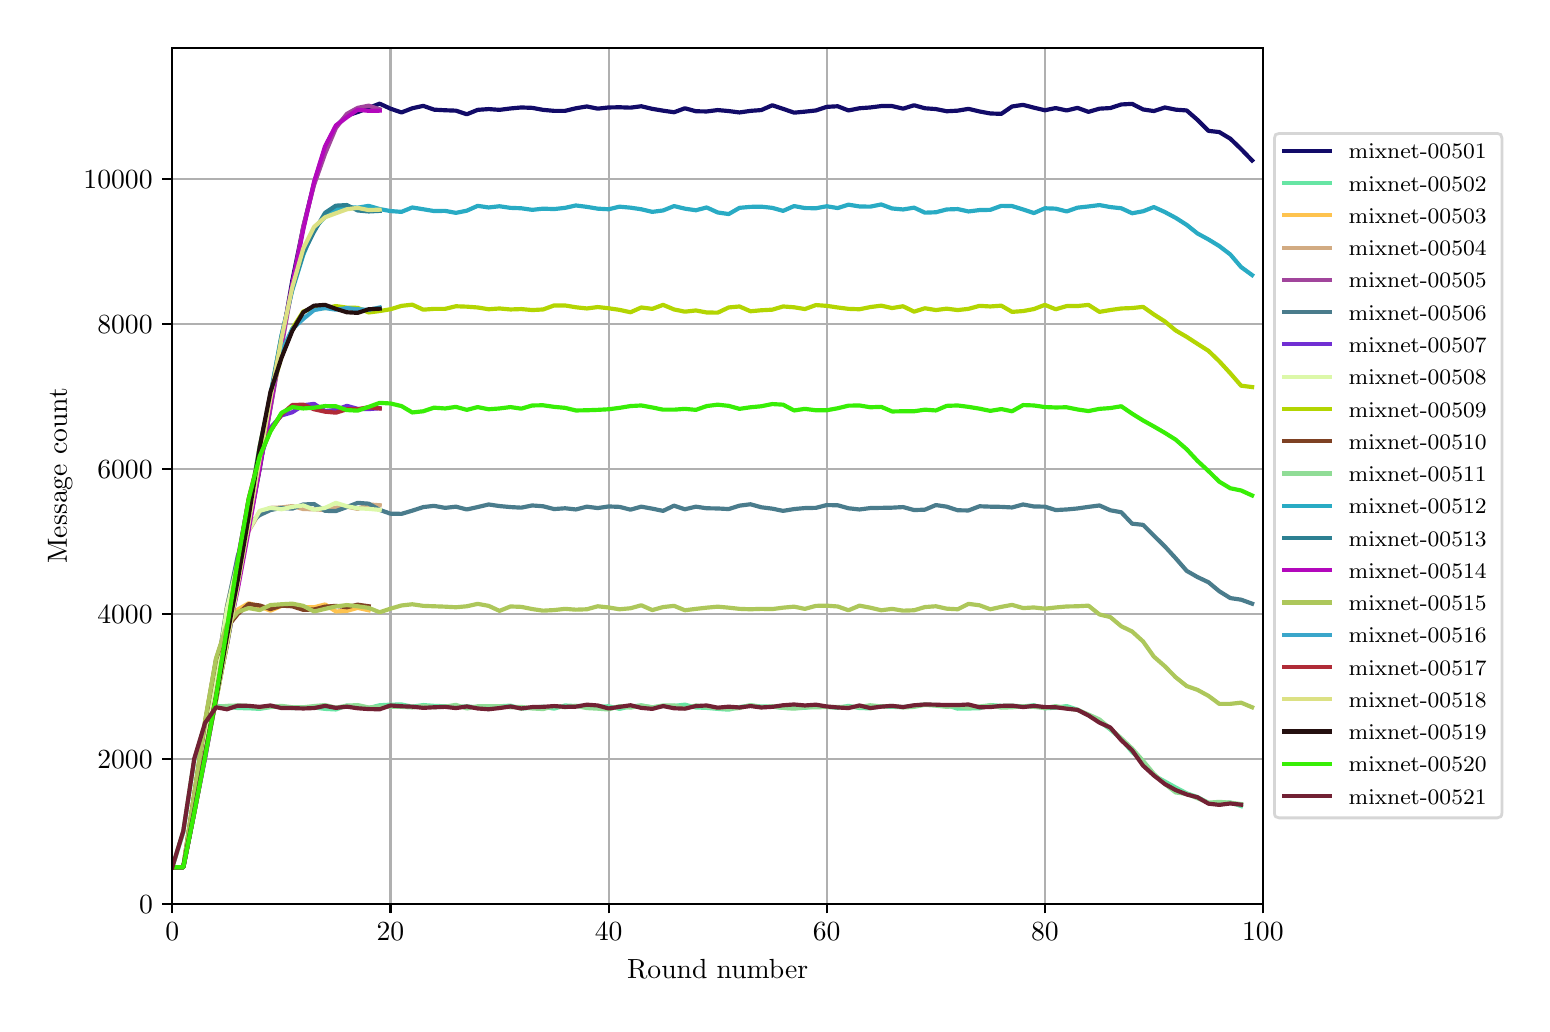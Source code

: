 \begingroup%
\makeatletter%
\begin{pgfpicture}%
\pgfpathrectangle{\pgfpointorigin}{\pgfqpoint{7.471in}{4.879in}}%
\pgfusepath{use as bounding box, clip}%
\begin{pgfscope}%
\pgfsetbuttcap%
\pgfsetmiterjoin%
\definecolor{currentfill}{rgb}{1.0,1.0,1.0}%
\pgfsetfillcolor{currentfill}%
\pgfsetlinewidth{0.0pt}%
\definecolor{currentstroke}{rgb}{1.0,1.0,1.0}%
\pgfsetstrokecolor{currentstroke}%
\pgfsetdash{}{0pt}%
\pgfpathmoveto{\pgfqpoint{0.0in}{0.0in}}%
\pgfpathlineto{\pgfqpoint{7.471in}{0.0in}}%
\pgfpathlineto{\pgfqpoint{7.471in}{4.879in}}%
\pgfpathlineto{\pgfqpoint{0.0in}{4.879in}}%
\pgfpathclose%
\pgfusepath{fill}%
\end{pgfscope}%
\begin{pgfscope}%
\pgfsetbuttcap%
\pgfsetmiterjoin%
\definecolor{currentfill}{rgb}{1.0,1.0,1.0}%
\pgfsetfillcolor{currentfill}%
\pgfsetlinewidth{0.0pt}%
\definecolor{currentstroke}{rgb}{0.0,0.0,0.0}%
\pgfsetstrokecolor{currentstroke}%
\pgfsetstrokeopacity{0.0}%
\pgfsetdash{}{0pt}%
\pgfpathmoveto{\pgfqpoint{0.723in}{0.499in}}%
\pgfpathlineto{\pgfqpoint{6.176in}{0.499in}}%
\pgfpathlineto{\pgfqpoint{6.176in}{4.779in}}%
\pgfpathlineto{\pgfqpoint{0.723in}{4.779in}}%
\pgfpathclose%
\pgfusepath{fill}%
\end{pgfscope}%
\begin{pgfscope}%
\pgfpathrectangle{\pgfqpoint{0.723in}{0.499in}}{\pgfqpoint{5.453in}{4.279in}}%
\pgfusepath{clip}%
\pgfsetrectcap%
\pgfsetroundjoin%
\pgfsetlinewidth{0.803pt}%
\definecolor{currentstroke}{rgb}{0.69,0.69,0.69}%
\pgfsetstrokecolor{currentstroke}%
\pgfsetdash{}{0pt}%
\pgfpathmoveto{\pgfqpoint{0.723in}{0.499in}}%
\pgfpathlineto{\pgfqpoint{0.723in}{4.779in}}%
\pgfusepath{stroke}%
\end{pgfscope}%
\begin{pgfscope}%
\pgfsetbuttcap%
\pgfsetroundjoin%
\definecolor{currentfill}{rgb}{0.0,0.0,0.0}%
\pgfsetfillcolor{currentfill}%
\pgfsetlinewidth{0.803pt}%
\definecolor{currentstroke}{rgb}{0.0,0.0,0.0}%
\pgfsetstrokecolor{currentstroke}%
\pgfsetdash{}{0pt}%
\pgfsys@defobject{currentmarker}{\pgfqpoint{0.0in}{-0.049in}}{\pgfqpoint{0.0in}{0.0in}}{%
\pgfpathmoveto{\pgfqpoint{0.0in}{0.0in}}%
\pgfpathlineto{\pgfqpoint{0.0in}{-0.049in}}%
\pgfusepath{stroke,fill}%
}%
\begin{pgfscope}%
\pgfsys@transformshift{0.723in}{0.499in}%
\pgfsys@useobject{currentmarker}{}%
\end{pgfscope}%
\end{pgfscope}%
\begin{pgfscope}%
\definecolor{textcolor}{rgb}{0.0,0.0,0.0}%
\pgfsetstrokecolor{textcolor}%
\pgfsetfillcolor{textcolor}%
\pgftext[x=0.723in,y=0.402in,,top]{\color{textcolor}\rmfamily\fontsize{10.0}{12.0}\selectfont \(\displaystyle 0\)}%
\end{pgfscope}%
\begin{pgfscope}%
\pgfpathrectangle{\pgfqpoint{0.723in}{0.499in}}{\pgfqpoint{5.453in}{4.279in}}%
\pgfusepath{clip}%
\pgfsetrectcap%
\pgfsetroundjoin%
\pgfsetlinewidth{0.803pt}%
\definecolor{currentstroke}{rgb}{0.69,0.69,0.69}%
\pgfsetstrokecolor{currentstroke}%
\pgfsetdash{}{0pt}%
\pgfpathmoveto{\pgfqpoint{1.814in}{0.499in}}%
\pgfpathlineto{\pgfqpoint{1.814in}{4.779in}}%
\pgfusepath{stroke}%
\end{pgfscope}%
\begin{pgfscope}%
\pgfsetbuttcap%
\pgfsetroundjoin%
\definecolor{currentfill}{rgb}{0.0,0.0,0.0}%
\pgfsetfillcolor{currentfill}%
\pgfsetlinewidth{0.803pt}%
\definecolor{currentstroke}{rgb}{0.0,0.0,0.0}%
\pgfsetstrokecolor{currentstroke}%
\pgfsetdash{}{0pt}%
\pgfsys@defobject{currentmarker}{\pgfqpoint{0.0in}{-0.049in}}{\pgfqpoint{0.0in}{0.0in}}{%
\pgfpathmoveto{\pgfqpoint{0.0in}{0.0in}}%
\pgfpathlineto{\pgfqpoint{0.0in}{-0.049in}}%
\pgfusepath{stroke,fill}%
}%
\begin{pgfscope}%
\pgfsys@transformshift{1.814in}{0.499in}%
\pgfsys@useobject{currentmarker}{}%
\end{pgfscope}%
\end{pgfscope}%
\begin{pgfscope}%
\definecolor{textcolor}{rgb}{0.0,0.0,0.0}%
\pgfsetstrokecolor{textcolor}%
\pgfsetfillcolor{textcolor}%
\pgftext[x=1.814in,y=0.402in,,top]{\color{textcolor}\rmfamily\fontsize{10.0}{12.0}\selectfont \(\displaystyle 20\)}%
\end{pgfscope}%
\begin{pgfscope}%
\pgfpathrectangle{\pgfqpoint{0.723in}{0.499in}}{\pgfqpoint{5.453in}{4.279in}}%
\pgfusepath{clip}%
\pgfsetrectcap%
\pgfsetroundjoin%
\pgfsetlinewidth{0.803pt}%
\definecolor{currentstroke}{rgb}{0.69,0.69,0.69}%
\pgfsetstrokecolor{currentstroke}%
\pgfsetdash{}{0pt}%
\pgfpathmoveto{\pgfqpoint{2.905in}{0.499in}}%
\pgfpathlineto{\pgfqpoint{2.905in}{4.779in}}%
\pgfusepath{stroke}%
\end{pgfscope}%
\begin{pgfscope}%
\pgfsetbuttcap%
\pgfsetroundjoin%
\definecolor{currentfill}{rgb}{0.0,0.0,0.0}%
\pgfsetfillcolor{currentfill}%
\pgfsetlinewidth{0.803pt}%
\definecolor{currentstroke}{rgb}{0.0,0.0,0.0}%
\pgfsetstrokecolor{currentstroke}%
\pgfsetdash{}{0pt}%
\pgfsys@defobject{currentmarker}{\pgfqpoint{0.0in}{-0.049in}}{\pgfqpoint{0.0in}{0.0in}}{%
\pgfpathmoveto{\pgfqpoint{0.0in}{0.0in}}%
\pgfpathlineto{\pgfqpoint{0.0in}{-0.049in}}%
\pgfusepath{stroke,fill}%
}%
\begin{pgfscope}%
\pgfsys@transformshift{2.905in}{0.499in}%
\pgfsys@useobject{currentmarker}{}%
\end{pgfscope}%
\end{pgfscope}%
\begin{pgfscope}%
\definecolor{textcolor}{rgb}{0.0,0.0,0.0}%
\pgfsetstrokecolor{textcolor}%
\pgfsetfillcolor{textcolor}%
\pgftext[x=2.905in,y=0.402in,,top]{\color{textcolor}\rmfamily\fontsize{10.0}{12.0}\selectfont \(\displaystyle 40\)}%
\end{pgfscope}%
\begin{pgfscope}%
\pgfpathrectangle{\pgfqpoint{0.723in}{0.499in}}{\pgfqpoint{5.453in}{4.279in}}%
\pgfusepath{clip}%
\pgfsetrectcap%
\pgfsetroundjoin%
\pgfsetlinewidth{0.803pt}%
\definecolor{currentstroke}{rgb}{0.69,0.69,0.69}%
\pgfsetstrokecolor{currentstroke}%
\pgfsetdash{}{0pt}%
\pgfpathmoveto{\pgfqpoint{3.995in}{0.499in}}%
\pgfpathlineto{\pgfqpoint{3.995in}{4.779in}}%
\pgfusepath{stroke}%
\end{pgfscope}%
\begin{pgfscope}%
\pgfsetbuttcap%
\pgfsetroundjoin%
\definecolor{currentfill}{rgb}{0.0,0.0,0.0}%
\pgfsetfillcolor{currentfill}%
\pgfsetlinewidth{0.803pt}%
\definecolor{currentstroke}{rgb}{0.0,0.0,0.0}%
\pgfsetstrokecolor{currentstroke}%
\pgfsetdash{}{0pt}%
\pgfsys@defobject{currentmarker}{\pgfqpoint{0.0in}{-0.049in}}{\pgfqpoint{0.0in}{0.0in}}{%
\pgfpathmoveto{\pgfqpoint{0.0in}{0.0in}}%
\pgfpathlineto{\pgfqpoint{0.0in}{-0.049in}}%
\pgfusepath{stroke,fill}%
}%
\begin{pgfscope}%
\pgfsys@transformshift{3.995in}{0.499in}%
\pgfsys@useobject{currentmarker}{}%
\end{pgfscope}%
\end{pgfscope}%
\begin{pgfscope}%
\definecolor{textcolor}{rgb}{0.0,0.0,0.0}%
\pgfsetstrokecolor{textcolor}%
\pgfsetfillcolor{textcolor}%
\pgftext[x=3.995in,y=0.402in,,top]{\color{textcolor}\rmfamily\fontsize{10.0}{12.0}\selectfont \(\displaystyle 60\)}%
\end{pgfscope}%
\begin{pgfscope}%
\pgfpathrectangle{\pgfqpoint{0.723in}{0.499in}}{\pgfqpoint{5.453in}{4.279in}}%
\pgfusepath{clip}%
\pgfsetrectcap%
\pgfsetroundjoin%
\pgfsetlinewidth{0.803pt}%
\definecolor{currentstroke}{rgb}{0.69,0.69,0.69}%
\pgfsetstrokecolor{currentstroke}%
\pgfsetdash{}{0pt}%
\pgfpathmoveto{\pgfqpoint{5.086in}{0.499in}}%
\pgfpathlineto{\pgfqpoint{5.086in}{4.779in}}%
\pgfusepath{stroke}%
\end{pgfscope}%
\begin{pgfscope}%
\pgfsetbuttcap%
\pgfsetroundjoin%
\definecolor{currentfill}{rgb}{0.0,0.0,0.0}%
\pgfsetfillcolor{currentfill}%
\pgfsetlinewidth{0.803pt}%
\definecolor{currentstroke}{rgb}{0.0,0.0,0.0}%
\pgfsetstrokecolor{currentstroke}%
\pgfsetdash{}{0pt}%
\pgfsys@defobject{currentmarker}{\pgfqpoint{0.0in}{-0.049in}}{\pgfqpoint{0.0in}{0.0in}}{%
\pgfpathmoveto{\pgfqpoint{0.0in}{0.0in}}%
\pgfpathlineto{\pgfqpoint{0.0in}{-0.049in}}%
\pgfusepath{stroke,fill}%
}%
\begin{pgfscope}%
\pgfsys@transformshift{5.086in}{0.499in}%
\pgfsys@useobject{currentmarker}{}%
\end{pgfscope}%
\end{pgfscope}%
\begin{pgfscope}%
\definecolor{textcolor}{rgb}{0.0,0.0,0.0}%
\pgfsetstrokecolor{textcolor}%
\pgfsetfillcolor{textcolor}%
\pgftext[x=5.086in,y=0.402in,,top]{\color{textcolor}\rmfamily\fontsize{10.0}{12.0}\selectfont \(\displaystyle 80\)}%
\end{pgfscope}%
\begin{pgfscope}%
\pgfpathrectangle{\pgfqpoint{0.723in}{0.499in}}{\pgfqpoint{5.453in}{4.279in}}%
\pgfusepath{clip}%
\pgfsetrectcap%
\pgfsetroundjoin%
\pgfsetlinewidth{0.803pt}%
\definecolor{currentstroke}{rgb}{0.69,0.69,0.69}%
\pgfsetstrokecolor{currentstroke}%
\pgfsetdash{}{0pt}%
\pgfpathmoveto{\pgfqpoint{6.176in}{0.499in}}%
\pgfpathlineto{\pgfqpoint{6.176in}{4.779in}}%
\pgfusepath{stroke}%
\end{pgfscope}%
\begin{pgfscope}%
\pgfsetbuttcap%
\pgfsetroundjoin%
\definecolor{currentfill}{rgb}{0.0,0.0,0.0}%
\pgfsetfillcolor{currentfill}%
\pgfsetlinewidth{0.803pt}%
\definecolor{currentstroke}{rgb}{0.0,0.0,0.0}%
\pgfsetstrokecolor{currentstroke}%
\pgfsetdash{}{0pt}%
\pgfsys@defobject{currentmarker}{\pgfqpoint{0.0in}{-0.049in}}{\pgfqpoint{0.0in}{0.0in}}{%
\pgfpathmoveto{\pgfqpoint{0.0in}{0.0in}}%
\pgfpathlineto{\pgfqpoint{0.0in}{-0.049in}}%
\pgfusepath{stroke,fill}%
}%
\begin{pgfscope}%
\pgfsys@transformshift{6.176in}{0.499in}%
\pgfsys@useobject{currentmarker}{}%
\end{pgfscope}%
\end{pgfscope}%
\begin{pgfscope}%
\definecolor{textcolor}{rgb}{0.0,0.0,0.0}%
\pgfsetstrokecolor{textcolor}%
\pgfsetfillcolor{textcolor}%
\pgftext[x=6.176in,y=0.402in,,top]{\color{textcolor}\rmfamily\fontsize{10.0}{12.0}\selectfont \(\displaystyle 100\)}%
\end{pgfscope}%
\begin{pgfscope}%
\definecolor{textcolor}{rgb}{0.0,0.0,0.0}%
\pgfsetstrokecolor{textcolor}%
\pgfsetfillcolor{textcolor}%
\pgftext[x=3.45in,y=0.223in,,top]{\color{textcolor}\rmfamily\fontsize{10.0}{12.0}\selectfont Round number}%
\end{pgfscope}%
\begin{pgfscope}%
\pgfpathrectangle{\pgfqpoint{0.723in}{0.499in}}{\pgfqpoint{5.453in}{4.279in}}%
\pgfusepath{clip}%
\pgfsetrectcap%
\pgfsetroundjoin%
\pgfsetlinewidth{0.803pt}%
\definecolor{currentstroke}{rgb}{0.69,0.69,0.69}%
\pgfsetstrokecolor{currentstroke}%
\pgfsetdash{}{0pt}%
\pgfpathmoveto{\pgfqpoint{0.723in}{0.499in}}%
\pgfpathlineto{\pgfqpoint{6.176in}{0.499in}}%
\pgfusepath{stroke}%
\end{pgfscope}%
\begin{pgfscope}%
\pgfsetbuttcap%
\pgfsetroundjoin%
\definecolor{currentfill}{rgb}{0.0,0.0,0.0}%
\pgfsetfillcolor{currentfill}%
\pgfsetlinewidth{0.803pt}%
\definecolor{currentstroke}{rgb}{0.0,0.0,0.0}%
\pgfsetstrokecolor{currentstroke}%
\pgfsetdash{}{0pt}%
\pgfsys@defobject{currentmarker}{\pgfqpoint{-0.049in}{0.0in}}{\pgfqpoint{0.0in}{0.0in}}{%
\pgfpathmoveto{\pgfqpoint{0.0in}{0.0in}}%
\pgfpathlineto{\pgfqpoint{-0.049in}{0.0in}}%
\pgfusepath{stroke,fill}%
}%
\begin{pgfscope}%
\pgfsys@transformshift{0.723in}{0.499in}%
\pgfsys@useobject{currentmarker}{}%
\end{pgfscope}%
\end{pgfscope}%
\begin{pgfscope}%
\definecolor{textcolor}{rgb}{0.0,0.0,0.0}%
\pgfsetstrokecolor{textcolor}%
\pgfsetfillcolor{textcolor}%
\pgftext[x=0.557in,y=0.451in,left,base]{\color{textcolor}\rmfamily\fontsize{10.0}{12.0}\selectfont \(\displaystyle 0\)}%
\end{pgfscope}%
\begin{pgfscope}%
\pgfpathrectangle{\pgfqpoint{0.723in}{0.499in}}{\pgfqpoint{5.453in}{4.279in}}%
\pgfusepath{clip}%
\pgfsetrectcap%
\pgfsetroundjoin%
\pgfsetlinewidth{0.803pt}%
\definecolor{currentstroke}{rgb}{0.69,0.69,0.69}%
\pgfsetstrokecolor{currentstroke}%
\pgfsetdash{}{0pt}%
\pgfpathmoveto{\pgfqpoint{0.723in}{1.224in}}%
\pgfpathlineto{\pgfqpoint{6.176in}{1.224in}}%
\pgfusepath{stroke}%
\end{pgfscope}%
\begin{pgfscope}%
\pgfsetbuttcap%
\pgfsetroundjoin%
\definecolor{currentfill}{rgb}{0.0,0.0,0.0}%
\pgfsetfillcolor{currentfill}%
\pgfsetlinewidth{0.803pt}%
\definecolor{currentstroke}{rgb}{0.0,0.0,0.0}%
\pgfsetstrokecolor{currentstroke}%
\pgfsetdash{}{0pt}%
\pgfsys@defobject{currentmarker}{\pgfqpoint{-0.049in}{0.0in}}{\pgfqpoint{0.0in}{0.0in}}{%
\pgfpathmoveto{\pgfqpoint{0.0in}{0.0in}}%
\pgfpathlineto{\pgfqpoint{-0.049in}{0.0in}}%
\pgfusepath{stroke,fill}%
}%
\begin{pgfscope}%
\pgfsys@transformshift{0.723in}{1.224in}%
\pgfsys@useobject{currentmarker}{}%
\end{pgfscope}%
\end{pgfscope}%
\begin{pgfscope}%
\definecolor{textcolor}{rgb}{0.0,0.0,0.0}%
\pgfsetstrokecolor{textcolor}%
\pgfsetfillcolor{textcolor}%
\pgftext[x=0.348in,y=1.176in,left,base]{\color{textcolor}\rmfamily\fontsize{10.0}{12.0}\selectfont \(\displaystyle 2000\)}%
\end{pgfscope}%
\begin{pgfscope}%
\pgfpathrectangle{\pgfqpoint{0.723in}{0.499in}}{\pgfqpoint{5.453in}{4.279in}}%
\pgfusepath{clip}%
\pgfsetrectcap%
\pgfsetroundjoin%
\pgfsetlinewidth{0.803pt}%
\definecolor{currentstroke}{rgb}{0.69,0.69,0.69}%
\pgfsetstrokecolor{currentstroke}%
\pgfsetdash{}{0pt}%
\pgfpathmoveto{\pgfqpoint{0.723in}{1.949in}}%
\pgfpathlineto{\pgfqpoint{6.176in}{1.949in}}%
\pgfusepath{stroke}%
\end{pgfscope}%
\begin{pgfscope}%
\pgfsetbuttcap%
\pgfsetroundjoin%
\definecolor{currentfill}{rgb}{0.0,0.0,0.0}%
\pgfsetfillcolor{currentfill}%
\pgfsetlinewidth{0.803pt}%
\definecolor{currentstroke}{rgb}{0.0,0.0,0.0}%
\pgfsetstrokecolor{currentstroke}%
\pgfsetdash{}{0pt}%
\pgfsys@defobject{currentmarker}{\pgfqpoint{-0.049in}{0.0in}}{\pgfqpoint{0.0in}{0.0in}}{%
\pgfpathmoveto{\pgfqpoint{0.0in}{0.0in}}%
\pgfpathlineto{\pgfqpoint{-0.049in}{0.0in}}%
\pgfusepath{stroke,fill}%
}%
\begin{pgfscope}%
\pgfsys@transformshift{0.723in}{1.949in}%
\pgfsys@useobject{currentmarker}{}%
\end{pgfscope}%
\end{pgfscope}%
\begin{pgfscope}%
\definecolor{textcolor}{rgb}{0.0,0.0,0.0}%
\pgfsetstrokecolor{textcolor}%
\pgfsetfillcolor{textcolor}%
\pgftext[x=0.348in,y=1.901in,left,base]{\color{textcolor}\rmfamily\fontsize{10.0}{12.0}\selectfont \(\displaystyle 4000\)}%
\end{pgfscope}%
\begin{pgfscope}%
\pgfpathrectangle{\pgfqpoint{0.723in}{0.499in}}{\pgfqpoint{5.453in}{4.279in}}%
\pgfusepath{clip}%
\pgfsetrectcap%
\pgfsetroundjoin%
\pgfsetlinewidth{0.803pt}%
\definecolor{currentstroke}{rgb}{0.69,0.69,0.69}%
\pgfsetstrokecolor{currentstroke}%
\pgfsetdash{}{0pt}%
\pgfpathmoveto{\pgfqpoint{0.723in}{2.674in}}%
\pgfpathlineto{\pgfqpoint{6.176in}{2.674in}}%
\pgfusepath{stroke}%
\end{pgfscope}%
\begin{pgfscope}%
\pgfsetbuttcap%
\pgfsetroundjoin%
\definecolor{currentfill}{rgb}{0.0,0.0,0.0}%
\pgfsetfillcolor{currentfill}%
\pgfsetlinewidth{0.803pt}%
\definecolor{currentstroke}{rgb}{0.0,0.0,0.0}%
\pgfsetstrokecolor{currentstroke}%
\pgfsetdash{}{0pt}%
\pgfsys@defobject{currentmarker}{\pgfqpoint{-0.049in}{0.0in}}{\pgfqpoint{0.0in}{0.0in}}{%
\pgfpathmoveto{\pgfqpoint{0.0in}{0.0in}}%
\pgfpathlineto{\pgfqpoint{-0.049in}{0.0in}}%
\pgfusepath{stroke,fill}%
}%
\begin{pgfscope}%
\pgfsys@transformshift{0.723in}{2.674in}%
\pgfsys@useobject{currentmarker}{}%
\end{pgfscope}%
\end{pgfscope}%
\begin{pgfscope}%
\definecolor{textcolor}{rgb}{0.0,0.0,0.0}%
\pgfsetstrokecolor{textcolor}%
\pgfsetfillcolor{textcolor}%
\pgftext[x=0.348in,y=2.626in,left,base]{\color{textcolor}\rmfamily\fontsize{10.0}{12.0}\selectfont \(\displaystyle 6000\)}%
\end{pgfscope}%
\begin{pgfscope}%
\pgfpathrectangle{\pgfqpoint{0.723in}{0.499in}}{\pgfqpoint{5.453in}{4.279in}}%
\pgfusepath{clip}%
\pgfsetrectcap%
\pgfsetroundjoin%
\pgfsetlinewidth{0.803pt}%
\definecolor{currentstroke}{rgb}{0.69,0.69,0.69}%
\pgfsetstrokecolor{currentstroke}%
\pgfsetdash{}{0pt}%
\pgfpathmoveto{\pgfqpoint{0.723in}{3.399in}}%
\pgfpathlineto{\pgfqpoint{6.176in}{3.399in}}%
\pgfusepath{stroke}%
\end{pgfscope}%
\begin{pgfscope}%
\pgfsetbuttcap%
\pgfsetroundjoin%
\definecolor{currentfill}{rgb}{0.0,0.0,0.0}%
\pgfsetfillcolor{currentfill}%
\pgfsetlinewidth{0.803pt}%
\definecolor{currentstroke}{rgb}{0.0,0.0,0.0}%
\pgfsetstrokecolor{currentstroke}%
\pgfsetdash{}{0pt}%
\pgfsys@defobject{currentmarker}{\pgfqpoint{-0.049in}{0.0in}}{\pgfqpoint{0.0in}{0.0in}}{%
\pgfpathmoveto{\pgfqpoint{0.0in}{0.0in}}%
\pgfpathlineto{\pgfqpoint{-0.049in}{0.0in}}%
\pgfusepath{stroke,fill}%
}%
\begin{pgfscope}%
\pgfsys@transformshift{0.723in}{3.399in}%
\pgfsys@useobject{currentmarker}{}%
\end{pgfscope}%
\end{pgfscope}%
\begin{pgfscope}%
\definecolor{textcolor}{rgb}{0.0,0.0,0.0}%
\pgfsetstrokecolor{textcolor}%
\pgfsetfillcolor{textcolor}%
\pgftext[x=0.348in,y=3.351in,left,base]{\color{textcolor}\rmfamily\fontsize{10.0}{12.0}\selectfont \(\displaystyle 8000\)}%
\end{pgfscope}%
\begin{pgfscope}%
\pgfpathrectangle{\pgfqpoint{0.723in}{0.499in}}{\pgfqpoint{5.453in}{4.279in}}%
\pgfusepath{clip}%
\pgfsetrectcap%
\pgfsetroundjoin%
\pgfsetlinewidth{0.803pt}%
\definecolor{currentstroke}{rgb}{0.69,0.69,0.69}%
\pgfsetstrokecolor{currentstroke}%
\pgfsetdash{}{0pt}%
\pgfpathmoveto{\pgfqpoint{0.723in}{4.124in}}%
\pgfpathlineto{\pgfqpoint{6.176in}{4.124in}}%
\pgfusepath{stroke}%
\end{pgfscope}%
\begin{pgfscope}%
\pgfsetbuttcap%
\pgfsetroundjoin%
\definecolor{currentfill}{rgb}{0.0,0.0,0.0}%
\pgfsetfillcolor{currentfill}%
\pgfsetlinewidth{0.803pt}%
\definecolor{currentstroke}{rgb}{0.0,0.0,0.0}%
\pgfsetstrokecolor{currentstroke}%
\pgfsetdash{}{0pt}%
\pgfsys@defobject{currentmarker}{\pgfqpoint{-0.049in}{0.0in}}{\pgfqpoint{0.0in}{0.0in}}{%
\pgfpathmoveto{\pgfqpoint{0.0in}{0.0in}}%
\pgfpathlineto{\pgfqpoint{-0.049in}{0.0in}}%
\pgfusepath{stroke,fill}%
}%
\begin{pgfscope}%
\pgfsys@transformshift{0.723in}{4.124in}%
\pgfsys@useobject{currentmarker}{}%
\end{pgfscope}%
\end{pgfscope}%
\begin{pgfscope}%
\definecolor{textcolor}{rgb}{0.0,0.0,0.0}%
\pgfsetstrokecolor{textcolor}%
\pgfsetfillcolor{textcolor}%
\pgftext[x=0.279in,y=4.075in,left,base]{\color{textcolor}\rmfamily\fontsize{10.0}{12.0}\selectfont \(\displaystyle 10000\)}%
\end{pgfscope}%
\begin{pgfscope}%
\definecolor{textcolor}{rgb}{0.0,0.0,0.0}%
\pgfsetstrokecolor{textcolor}%
\pgfsetfillcolor{textcolor}%
\pgftext[x=0.223in,y=2.639in,,bottom,rotate=90.0]{\color{textcolor}\rmfamily\fontsize{10.0}{12.0}\selectfont Message count}%
\end{pgfscope}%
\begin{pgfscope}%
\pgfpathrectangle{\pgfqpoint{0.723in}{0.499in}}{\pgfqpoint{5.453in}{4.279in}}%
\pgfusepath{clip}%
\pgfsetrectcap%
\pgfsetroundjoin%
\pgfsetlinewidth{1.506pt}%
\definecolor{currentstroke}{rgb}{0.069,0.044,0.409}%
\pgfsetstrokecolor{currentstroke}%
\pgfsetdash{}{0pt}%
\pgfpathmoveto{\pgfqpoint{0.723in}{0.681in}}%
\pgfpathlineto{\pgfqpoint{0.778in}{0.681in}}%
\pgfpathlineto{\pgfqpoint{0.833in}{0.963in}}%
\pgfpathlineto{\pgfqpoint{0.887in}{1.252in}}%
\pgfpathlineto{\pgfqpoint{0.942in}{1.522in}}%
\pgfpathlineto{\pgfqpoint{0.996in}{1.791in}}%
\pgfpathlineto{\pgfqpoint{1.051in}{2.091in}}%
\pgfpathlineto{\pgfqpoint{1.105in}{2.388in}}%
\pgfpathlineto{\pgfqpoint{1.16in}{2.672in}}%
\pgfpathlineto{\pgfqpoint{1.214in}{2.982in}}%
\pgfpathlineto{\pgfqpoint{1.269in}{3.301in}}%
\pgfpathlineto{\pgfqpoint{1.323in}{3.614in}}%
\pgfpathlineto{\pgfqpoint{1.378in}{3.881in}}%
\pgfpathlineto{\pgfqpoint{1.432in}{4.102in}}%
\pgfpathlineto{\pgfqpoint{1.487in}{4.279in}}%
\pgfpathlineto{\pgfqpoint{1.541in}{4.386in}}%
\pgfpathlineto{\pgfqpoint{1.596in}{4.439in}}%
\pgfpathlineto{\pgfqpoint{1.65in}{4.457in}}%
\pgfpathlineto{\pgfqpoint{1.705in}{4.478in}}%
\pgfpathlineto{\pgfqpoint{1.76in}{4.499in}}%
\pgfpathlineto{\pgfqpoint{1.814in}{4.474in}}%
\pgfpathlineto{\pgfqpoint{1.869in}{4.455in}}%
\pgfpathlineto{\pgfqpoint{1.923in}{4.476in}}%
\pgfpathlineto{\pgfqpoint{1.978in}{4.488in}}%
\pgfpathlineto{\pgfqpoint{2.032in}{4.469in}}%
\pgfpathlineto{\pgfqpoint{2.087in}{4.466in}}%
\pgfpathlineto{\pgfqpoint{2.141in}{4.464in}}%
\pgfpathlineto{\pgfqpoint{2.196in}{4.446in}}%
\pgfpathlineto{\pgfqpoint{2.25in}{4.468in}}%
\pgfpathlineto{\pgfqpoint{2.305in}{4.472in}}%
\pgfpathlineto{\pgfqpoint{2.359in}{4.468in}}%
\pgfpathlineto{\pgfqpoint{2.414in}{4.475in}}%
\pgfpathlineto{\pgfqpoint{2.468in}{4.48in}}%
\pgfpathlineto{\pgfqpoint{2.523in}{4.478in}}%
\pgfpathlineto{\pgfqpoint{2.577in}{4.468in}}%
\pgfpathlineto{\pgfqpoint{2.632in}{4.463in}}%
\pgfpathlineto{\pgfqpoint{2.687in}{4.463in}}%
\pgfpathlineto{\pgfqpoint{2.741in}{4.476in}}%
\pgfpathlineto{\pgfqpoint{2.796in}{4.485in}}%
\pgfpathlineto{\pgfqpoint{2.85in}{4.474in}}%
\pgfpathlineto{\pgfqpoint{2.905in}{4.48in}}%
\pgfpathlineto{\pgfqpoint{2.959in}{4.481in}}%
\pgfpathlineto{\pgfqpoint{3.014in}{4.479in}}%
\pgfpathlineto{\pgfqpoint{3.068in}{4.486in}}%
\pgfpathlineto{\pgfqpoint{3.123in}{4.473in}}%
\pgfpathlineto{\pgfqpoint{3.177in}{4.464in}}%
\pgfpathlineto{\pgfqpoint{3.232in}{4.456in}}%
\pgfpathlineto{\pgfqpoint{3.286in}{4.476in}}%
\pgfpathlineto{\pgfqpoint{3.341in}{4.461in}}%
\pgfpathlineto{\pgfqpoint{3.395in}{4.46in}}%
\pgfpathlineto{\pgfqpoint{3.45in}{4.467in}}%
\pgfpathlineto{\pgfqpoint{3.505in}{4.462in}}%
\pgfpathlineto{\pgfqpoint{3.559in}{4.455in}}%
\pgfpathlineto{\pgfqpoint{3.614in}{4.463in}}%
\pgfpathlineto{\pgfqpoint{3.668in}{4.467in}}%
\pgfpathlineto{\pgfqpoint{3.723in}{4.491in}}%
\pgfpathlineto{\pgfqpoint{3.777in}{4.473in}}%
\pgfpathlineto{\pgfqpoint{3.832in}{4.454in}}%
\pgfpathlineto{\pgfqpoint{3.886in}{4.459in}}%
\pgfpathlineto{\pgfqpoint{3.941in}{4.465in}}%
\pgfpathlineto{\pgfqpoint{3.995in}{4.483in}}%
\pgfpathlineto{\pgfqpoint{4.05in}{4.486in}}%
\pgfpathlineto{\pgfqpoint{4.104in}{4.465in}}%
\pgfpathlineto{\pgfqpoint{4.159in}{4.476in}}%
\pgfpathlineto{\pgfqpoint{4.213in}{4.48in}}%
\pgfpathlineto{\pgfqpoint{4.268in}{4.487in}}%
\pgfpathlineto{\pgfqpoint{4.322in}{4.487in}}%
\pgfpathlineto{\pgfqpoint{4.377in}{4.474in}}%
\pgfpathlineto{\pgfqpoint{4.432in}{4.491in}}%
\pgfpathlineto{\pgfqpoint{4.486in}{4.476in}}%
\pgfpathlineto{\pgfqpoint{4.541in}{4.472in}}%
\pgfpathlineto{\pgfqpoint{4.595in}{4.461in}}%
\pgfpathlineto{\pgfqpoint{4.65in}{4.464in}}%
\pgfpathlineto{\pgfqpoint{4.704in}{4.473in}}%
\pgfpathlineto{\pgfqpoint{4.759in}{4.46in}}%
\pgfpathlineto{\pgfqpoint{4.813in}{4.45in}}%
\pgfpathlineto{\pgfqpoint{4.868in}{4.448in}}%
\pgfpathlineto{\pgfqpoint{4.922in}{4.485in}}%
\pgfpathlineto{\pgfqpoint{4.977in}{4.493in}}%
\pgfpathlineto{\pgfqpoint{5.031in}{4.479in}}%
\pgfpathlineto{\pgfqpoint{5.086in}{4.466in}}%
\pgfpathlineto{\pgfqpoint{5.14in}{4.477in}}%
\pgfpathlineto{\pgfqpoint{5.195in}{4.465in}}%
\pgfpathlineto{\pgfqpoint{5.249in}{4.478in}}%
\pgfpathlineto{\pgfqpoint{5.304in}{4.458in}}%
\pgfpathlineto{\pgfqpoint{5.359in}{4.474in}}%
\pgfpathlineto{\pgfqpoint{5.413in}{4.477in}}%
\pgfpathlineto{\pgfqpoint{5.468in}{4.495in}}%
\pgfpathlineto{\pgfqpoint{5.522in}{4.498in}}%
\pgfpathlineto{\pgfqpoint{5.577in}{4.47in}}%
\pgfpathlineto{\pgfqpoint{5.631in}{4.462in}}%
\pgfpathlineto{\pgfqpoint{5.686in}{4.48in}}%
\pgfpathlineto{\pgfqpoint{5.74in}{4.469in}}%
\pgfpathlineto{\pgfqpoint{5.795in}{4.465in}}%
\pgfpathlineto{\pgfqpoint{5.849in}{4.418in}}%
\pgfpathlineto{\pgfqpoint{5.904in}{4.363in}}%
\pgfpathlineto{\pgfqpoint{5.958in}{4.357in}}%
\pgfpathlineto{\pgfqpoint{6.013in}{4.324in}}%
\pgfpathlineto{\pgfqpoint{6.067in}{4.272in}}%
\pgfpathlineto{\pgfqpoint{6.122in}{4.215in}}%
\pgfusepath{stroke}%
\end{pgfscope}%
\begin{pgfscope}%
\pgfpathrectangle{\pgfqpoint{0.723in}{0.499in}}{\pgfqpoint{5.453in}{4.279in}}%
\pgfusepath{clip}%
\pgfsetrectcap%
\pgfsetroundjoin%
\pgfsetlinewidth{1.506pt}%
\definecolor{currentstroke}{rgb}{0.405,0.9,0.643}%
\pgfsetstrokecolor{currentstroke}%
\pgfsetdash{}{0pt}%
\pgfpathmoveto{\pgfqpoint{0.723in}{0.681in}}%
\pgfpathlineto{\pgfqpoint{0.778in}{0.854in}}%
\pgfpathlineto{\pgfqpoint{0.833in}{1.216in}}%
\pgfpathlineto{\pgfqpoint{0.887in}{1.392in}}%
\pgfpathlineto{\pgfqpoint{0.942in}{1.488in}}%
\pgfpathlineto{\pgfqpoint{0.996in}{1.484in}}%
\pgfpathlineto{\pgfqpoint{1.051in}{1.477in}}%
\pgfpathlineto{\pgfqpoint{1.105in}{1.476in}}%
\pgfpathlineto{\pgfqpoint{1.16in}{1.473in}}%
\pgfpathlineto{\pgfqpoint{1.214in}{1.482in}}%
\pgfpathlineto{\pgfqpoint{1.269in}{1.486in}}%
\pgfpathlineto{\pgfqpoint{1.323in}{1.477in}}%
\pgfpathlineto{\pgfqpoint{1.378in}{1.479in}}%
\pgfpathlineto{\pgfqpoint{1.432in}{1.48in}}%
\pgfpathlineto{\pgfqpoint{1.487in}{1.473in}}%
\pgfpathlineto{\pgfqpoint{1.541in}{1.47in}}%
\pgfpathlineto{\pgfqpoint{1.596in}{1.49in}}%
\pgfpathlineto{\pgfqpoint{1.65in}{1.481in}}%
\pgfpathlineto{\pgfqpoint{1.705in}{1.477in}}%
\pgfpathlineto{\pgfqpoint{1.76in}{1.491in}}%
\pgfpathlineto{\pgfqpoint{1.814in}{1.494in}}%
\pgfpathlineto{\pgfqpoint{1.869in}{1.495in}}%
\pgfpathlineto{\pgfqpoint{1.923in}{1.484in}}%
\pgfpathlineto{\pgfqpoint{1.978in}{1.492in}}%
\pgfpathlineto{\pgfqpoint{2.032in}{1.488in}}%
\pgfpathlineto{\pgfqpoint{2.087in}{1.486in}}%
\pgfpathlineto{\pgfqpoint{2.141in}{1.482in}}%
\pgfpathlineto{\pgfqpoint{2.196in}{1.486in}}%
\pgfpathlineto{\pgfqpoint{2.25in}{1.48in}}%
\pgfpathlineto{\pgfqpoint{2.305in}{1.472in}}%
\pgfpathlineto{\pgfqpoint{2.359in}{1.486in}}%
\pgfpathlineto{\pgfqpoint{2.414in}{1.489in}}%
\pgfpathlineto{\pgfqpoint{2.468in}{1.474in}}%
\pgfpathlineto{\pgfqpoint{2.523in}{1.479in}}%
\pgfpathlineto{\pgfqpoint{2.577in}{1.484in}}%
\pgfpathlineto{\pgfqpoint{2.632in}{1.474in}}%
\pgfpathlineto{\pgfqpoint{2.687in}{1.49in}}%
\pgfpathlineto{\pgfqpoint{2.741in}{1.487in}}%
\pgfpathlineto{\pgfqpoint{2.796in}{1.489in}}%
\pgfpathlineto{\pgfqpoint{2.85in}{1.484in}}%
\pgfpathlineto{\pgfqpoint{2.905in}{1.486in}}%
\pgfpathlineto{\pgfqpoint{2.959in}{1.473in}}%
\pgfpathlineto{\pgfqpoint{3.014in}{1.485in}}%
\pgfpathlineto{\pgfqpoint{3.068in}{1.49in}}%
\pgfpathlineto{\pgfqpoint{3.123in}{1.481in}}%
\pgfpathlineto{\pgfqpoint{3.177in}{1.487in}}%
\pgfpathlineto{\pgfqpoint{3.232in}{1.488in}}%
\pgfpathlineto{\pgfqpoint{3.286in}{1.494in}}%
\pgfpathlineto{\pgfqpoint{3.341in}{1.48in}}%
\pgfpathlineto{\pgfqpoint{3.395in}{1.478in}}%
\pgfpathlineto{\pgfqpoint{3.45in}{1.473in}}%
\pgfpathlineto{\pgfqpoint{3.505in}{1.469in}}%
\pgfpathlineto{\pgfqpoint{3.559in}{1.482in}}%
\pgfpathlineto{\pgfqpoint{3.614in}{1.49in}}%
\pgfpathlineto{\pgfqpoint{3.668in}{1.485in}}%
\pgfpathlineto{\pgfqpoint{3.723in}{1.484in}}%
\pgfpathlineto{\pgfqpoint{3.777in}{1.478in}}%
\pgfpathlineto{\pgfqpoint{3.832in}{1.477in}}%
\pgfpathlineto{\pgfqpoint{3.886in}{1.478in}}%
\pgfpathlineto{\pgfqpoint{3.941in}{1.486in}}%
\pgfpathlineto{\pgfqpoint{3.995in}{1.483in}}%
\pgfpathlineto{\pgfqpoint{4.05in}{1.478in}}%
\pgfpathlineto{\pgfqpoint{4.104in}{1.488in}}%
\pgfpathlineto{\pgfqpoint{4.159in}{1.477in}}%
\pgfpathlineto{\pgfqpoint{4.213in}{1.476in}}%
\pgfpathlineto{\pgfqpoint{4.268in}{1.486in}}%
\pgfpathlineto{\pgfqpoint{4.322in}{1.483in}}%
\pgfpathlineto{\pgfqpoint{4.377in}{1.482in}}%
\pgfpathlineto{\pgfqpoint{4.432in}{1.489in}}%
\pgfpathlineto{\pgfqpoint{4.486in}{1.495in}}%
\pgfpathlineto{\pgfqpoint{4.541in}{1.492in}}%
\pgfpathlineto{\pgfqpoint{4.595in}{1.491in}}%
\pgfpathlineto{\pgfqpoint{4.65in}{1.474in}}%
\pgfpathlineto{\pgfqpoint{4.704in}{1.475in}}%
\pgfpathlineto{\pgfqpoint{4.759in}{1.476in}}%
\pgfpathlineto{\pgfqpoint{4.813in}{1.492in}}%
\pgfpathlineto{\pgfqpoint{4.868in}{1.488in}}%
\pgfpathlineto{\pgfqpoint{4.922in}{1.489in}}%
\pgfpathlineto{\pgfqpoint{4.977in}{1.485in}}%
\pgfpathlineto{\pgfqpoint{5.031in}{1.491in}}%
\pgfpathlineto{\pgfqpoint{5.086in}{1.476in}}%
\pgfpathlineto{\pgfqpoint{5.14in}{1.479in}}%
\pgfpathlineto{\pgfqpoint{5.195in}{1.487in}}%
\pgfpathlineto{\pgfqpoint{5.249in}{1.469in}}%
\pgfpathlineto{\pgfqpoint{5.304in}{1.441in}}%
\pgfpathlineto{\pgfqpoint{5.359in}{1.411in}}%
\pgfpathlineto{\pgfqpoint{5.413in}{1.37in}}%
\pgfpathlineto{\pgfqpoint{5.468in}{1.322in}}%
\pgfpathlineto{\pgfqpoint{5.522in}{1.257in}}%
\pgfpathlineto{\pgfqpoint{5.577in}{1.21in}}%
\pgfpathlineto{\pgfqpoint{5.631in}{1.14in}}%
\pgfpathlineto{\pgfqpoint{5.686in}{1.11in}}%
\pgfpathlineto{\pgfqpoint{5.74in}{1.08in}}%
\pgfpathlineto{\pgfqpoint{5.795in}{1.051in}}%
\pgfpathlineto{\pgfqpoint{5.849in}{1.032in}}%
\pgfpathlineto{\pgfqpoint{5.904in}{1.003in}}%
\pgfpathlineto{\pgfqpoint{5.958in}{1.002in}}%
\pgfpathlineto{\pgfqpoint{6.013in}{1.005in}}%
\pgfpathlineto{\pgfqpoint{6.067in}{0.987in}}%
\pgfusepath{stroke}%
\end{pgfscope}%
\begin{pgfscope}%
\pgfpathrectangle{\pgfqpoint{0.723in}{0.499in}}{\pgfqpoint{5.453in}{4.279in}}%
\pgfusepath{clip}%
\pgfsetrectcap%
\pgfsetroundjoin%
\pgfsetlinewidth{1.506pt}%
\definecolor{currentstroke}{rgb}{0.998,0.764,0.31}%
\pgfsetstrokecolor{currentstroke}%
\pgfsetdash{}{0pt}%
\pgfpathmoveto{\pgfqpoint{0.723in}{0.681in}}%
\pgfpathlineto{\pgfqpoint{0.778in}{0.681in}}%
\pgfpathlineto{\pgfqpoint{0.833in}{1.048in}}%
\pgfpathlineto{\pgfqpoint{0.887in}{1.397in}}%
\pgfpathlineto{\pgfqpoint{0.942in}{1.71in}}%
\pgfpathlineto{\pgfqpoint{0.996in}{1.902in}}%
\pgfpathlineto{\pgfqpoint{1.051in}{1.97in}}%
\pgfpathlineto{\pgfqpoint{1.105in}{2.001in}}%
\pgfpathlineto{\pgfqpoint{1.16in}{1.985in}}%
\pgfpathlineto{\pgfqpoint{1.214in}{1.964in}}%
\pgfpathlineto{\pgfqpoint{1.269in}{1.988in}}%
\pgfpathlineto{\pgfqpoint{1.323in}{1.989in}}%
\pgfpathlineto{\pgfqpoint{1.378in}{1.982in}}%
\pgfpathlineto{\pgfqpoint{1.432in}{1.981in}}%
\pgfpathlineto{\pgfqpoint{1.487in}{1.995in}}%
\pgfpathlineto{\pgfqpoint{1.541in}{1.96in}}%
\pgfpathlineto{\pgfqpoint{1.596in}{1.963in}}%
\pgfpathlineto{\pgfqpoint{1.65in}{1.978in}}%
\pgfpathlineto{\pgfqpoint{1.705in}{1.966in}}%
\pgfusepath{stroke}%
\end{pgfscope}%
\begin{pgfscope}%
\pgfpathrectangle{\pgfqpoint{0.723in}{0.499in}}{\pgfqpoint{5.453in}{4.279in}}%
\pgfusepath{clip}%
\pgfsetrectcap%
\pgfsetroundjoin%
\pgfsetlinewidth{1.506pt}%
\definecolor{currentstroke}{rgb}{0.823,0.671,0.51}%
\pgfsetstrokecolor{currentstroke}%
\pgfsetdash{}{0pt}%
\pgfpathmoveto{\pgfqpoint{0.723in}{0.681in}}%
\pgfpathlineto{\pgfqpoint{0.778in}{0.681in}}%
\pgfpathlineto{\pgfqpoint{0.833in}{0.963in}}%
\pgfpathlineto{\pgfqpoint{0.887in}{1.267in}}%
\pgfpathlineto{\pgfqpoint{0.942in}{1.629in}}%
\pgfpathlineto{\pgfqpoint{0.996in}{1.985in}}%
\pgfpathlineto{\pgfqpoint{1.051in}{2.219in}}%
\pgfpathlineto{\pgfqpoint{1.105in}{2.363in}}%
\pgfpathlineto{\pgfqpoint{1.16in}{2.455in}}%
\pgfpathlineto{\pgfqpoint{1.214in}{2.478in}}%
\pgfpathlineto{\pgfqpoint{1.269in}{2.48in}}%
\pgfpathlineto{\pgfqpoint{1.323in}{2.487in}}%
\pgfpathlineto{\pgfqpoint{1.378in}{2.472in}}%
\pgfpathlineto{\pgfqpoint{1.432in}{2.471in}}%
\pgfpathlineto{\pgfqpoint{1.487in}{2.467in}}%
\pgfpathlineto{\pgfqpoint{1.541in}{2.479in}}%
\pgfpathlineto{\pgfqpoint{1.596in}{2.484in}}%
\pgfpathlineto{\pgfqpoint{1.65in}{2.473in}}%
\pgfpathlineto{\pgfqpoint{1.705in}{2.495in}}%
\pgfpathlineto{\pgfqpoint{1.76in}{2.491in}}%
\pgfusepath{stroke}%
\end{pgfscope}%
\begin{pgfscope}%
\pgfpathrectangle{\pgfqpoint{0.723in}{0.499in}}{\pgfqpoint{5.453in}{4.279in}}%
\pgfusepath{clip}%
\pgfsetrectcap%
\pgfsetroundjoin%
\pgfsetlinewidth{1.506pt}%
\definecolor{currentstroke}{rgb}{0.63,0.272,0.613}%
\pgfsetstrokecolor{currentstroke}%
\pgfsetdash{}{0pt}%
\pgfpathmoveto{\pgfqpoint{0.723in}{0.681in}}%
\pgfpathlineto{\pgfqpoint{0.778in}{0.681in}}%
\pgfpathlineto{\pgfqpoint{0.833in}{0.955in}}%
\pgfpathlineto{\pgfqpoint{0.887in}{1.225in}}%
\pgfpathlineto{\pgfqpoint{0.942in}{1.529in}}%
\pgfpathlineto{\pgfqpoint{0.996in}{1.826in}}%
\pgfpathlineto{\pgfqpoint{1.051in}{2.111in}}%
\pgfpathlineto{\pgfqpoint{1.105in}{2.382in}}%
\pgfpathlineto{\pgfqpoint{1.16in}{2.683in}}%
\pgfpathlineto{\pgfqpoint{1.214in}{2.976in}}%
\pgfpathlineto{\pgfqpoint{1.269in}{3.281in}}%
\pgfpathlineto{\pgfqpoint{1.323in}{3.586in}}%
\pgfpathlineto{\pgfqpoint{1.378in}{3.885in}}%
\pgfpathlineto{\pgfqpoint{1.432in}{4.093in}}%
\pgfpathlineto{\pgfqpoint{1.487in}{4.249in}}%
\pgfpathlineto{\pgfqpoint{1.541in}{4.377in}}%
\pgfpathlineto{\pgfqpoint{1.596in}{4.448in}}%
\pgfpathlineto{\pgfqpoint{1.65in}{4.478in}}%
\pgfpathlineto{\pgfqpoint{1.705in}{4.489in}}%
\pgfpathlineto{\pgfqpoint{1.76in}{4.471in}}%
\pgfusepath{stroke}%
\end{pgfscope}%
\begin{pgfscope}%
\pgfpathrectangle{\pgfqpoint{0.723in}{0.499in}}{\pgfqpoint{5.453in}{4.279in}}%
\pgfusepath{clip}%
\pgfsetrectcap%
\pgfsetroundjoin%
\pgfsetlinewidth{1.506pt}%
\definecolor{currentstroke}{rgb}{0.291,0.487,0.548}%
\pgfsetstrokecolor{currentstroke}%
\pgfsetdash{}{0pt}%
\pgfpathmoveto{\pgfqpoint{0.723in}{0.681in}}%
\pgfpathlineto{\pgfqpoint{0.778in}{0.681in}}%
\pgfpathlineto{\pgfqpoint{0.833in}{0.96in}}%
\pgfpathlineto{\pgfqpoint{0.887in}{1.288in}}%
\pgfpathlineto{\pgfqpoint{0.942in}{1.636in}}%
\pgfpathlineto{\pgfqpoint{0.996in}{1.977in}}%
\pgfpathlineto{\pgfqpoint{1.051in}{2.24in}}%
\pgfpathlineto{\pgfqpoint{1.105in}{2.398in}}%
\pgfpathlineto{\pgfqpoint{1.16in}{2.442in}}%
\pgfpathlineto{\pgfqpoint{1.214in}{2.467in}}%
\pgfpathlineto{\pgfqpoint{1.269in}{2.478in}}%
\pgfpathlineto{\pgfqpoint{1.323in}{2.474in}}%
\pgfpathlineto{\pgfqpoint{1.378in}{2.495in}}%
\pgfpathlineto{\pgfqpoint{1.432in}{2.497in}}%
\pgfpathlineto{\pgfqpoint{1.487in}{2.463in}}%
\pgfpathlineto{\pgfqpoint{1.541in}{2.462in}}%
\pgfpathlineto{\pgfqpoint{1.596in}{2.482in}}%
\pgfpathlineto{\pgfqpoint{1.65in}{2.503in}}%
\pgfpathlineto{\pgfqpoint{1.705in}{2.499in}}%
\pgfpathlineto{\pgfqpoint{1.76in}{2.468in}}%
\pgfpathlineto{\pgfqpoint{1.814in}{2.449in}}%
\pgfpathlineto{\pgfqpoint{1.869in}{2.448in}}%
\pgfpathlineto{\pgfqpoint{1.923in}{2.464in}}%
\pgfpathlineto{\pgfqpoint{1.978in}{2.482in}}%
\pgfpathlineto{\pgfqpoint{2.032in}{2.488in}}%
\pgfpathlineto{\pgfqpoint{2.087in}{2.478in}}%
\pgfpathlineto{\pgfqpoint{2.141in}{2.484in}}%
\pgfpathlineto{\pgfqpoint{2.196in}{2.47in}}%
\pgfpathlineto{\pgfqpoint{2.25in}{2.482in}}%
\pgfpathlineto{\pgfqpoint{2.305in}{2.495in}}%
\pgfpathlineto{\pgfqpoint{2.359in}{2.487in}}%
\pgfpathlineto{\pgfqpoint{2.414in}{2.482in}}%
\pgfpathlineto{\pgfqpoint{2.468in}{2.479in}}%
\pgfpathlineto{\pgfqpoint{2.523in}{2.49in}}%
\pgfpathlineto{\pgfqpoint{2.577in}{2.486in}}%
\pgfpathlineto{\pgfqpoint{2.632in}{2.472in}}%
\pgfpathlineto{\pgfqpoint{2.687in}{2.476in}}%
\pgfpathlineto{\pgfqpoint{2.741in}{2.47in}}%
\pgfpathlineto{\pgfqpoint{2.796in}{2.484in}}%
\pgfpathlineto{\pgfqpoint{2.85in}{2.477in}}%
\pgfpathlineto{\pgfqpoint{2.905in}{2.485in}}%
\pgfpathlineto{\pgfqpoint{2.959in}{2.483in}}%
\pgfpathlineto{\pgfqpoint{3.014in}{2.469in}}%
\pgfpathlineto{\pgfqpoint{3.068in}{2.484in}}%
\pgfpathlineto{\pgfqpoint{3.123in}{2.474in}}%
\pgfpathlineto{\pgfqpoint{3.177in}{2.463in}}%
\pgfpathlineto{\pgfqpoint{3.232in}{2.489in}}%
\pgfpathlineto{\pgfqpoint{3.286in}{2.471in}}%
\pgfpathlineto{\pgfqpoint{3.341in}{2.484in}}%
\pgfpathlineto{\pgfqpoint{3.395in}{2.476in}}%
\pgfpathlineto{\pgfqpoint{3.45in}{2.475in}}%
\pgfpathlineto{\pgfqpoint{3.505in}{2.472in}}%
\pgfpathlineto{\pgfqpoint{3.559in}{2.489in}}%
\pgfpathlineto{\pgfqpoint{3.614in}{2.496in}}%
\pgfpathlineto{\pgfqpoint{3.668in}{2.481in}}%
\pgfpathlineto{\pgfqpoint{3.723in}{2.474in}}%
\pgfpathlineto{\pgfqpoint{3.777in}{2.463in}}%
\pgfpathlineto{\pgfqpoint{3.832in}{2.472in}}%
\pgfpathlineto{\pgfqpoint{3.886in}{2.477in}}%
\pgfpathlineto{\pgfqpoint{3.941in}{2.478in}}%
\pgfpathlineto{\pgfqpoint{3.995in}{2.492in}}%
\pgfpathlineto{\pgfqpoint{4.05in}{2.491in}}%
\pgfpathlineto{\pgfqpoint{4.104in}{2.476in}}%
\pgfpathlineto{\pgfqpoint{4.159in}{2.47in}}%
\pgfpathlineto{\pgfqpoint{4.213in}{2.477in}}%
\pgfpathlineto{\pgfqpoint{4.268in}{2.478in}}%
\pgfpathlineto{\pgfqpoint{4.322in}{2.479in}}%
\pgfpathlineto{\pgfqpoint{4.377in}{2.482in}}%
\pgfpathlineto{\pgfqpoint{4.432in}{2.467in}}%
\pgfpathlineto{\pgfqpoint{4.486in}{2.469in}}%
\pgfpathlineto{\pgfqpoint{4.541in}{2.492in}}%
\pgfpathlineto{\pgfqpoint{4.595in}{2.484in}}%
\pgfpathlineto{\pgfqpoint{4.65in}{2.466in}}%
\pgfpathlineto{\pgfqpoint{4.704in}{2.465in}}%
\pgfpathlineto{\pgfqpoint{4.759in}{2.486in}}%
\pgfpathlineto{\pgfqpoint{4.813in}{2.484in}}%
\pgfpathlineto{\pgfqpoint{4.868in}{2.483in}}%
\pgfpathlineto{\pgfqpoint{4.922in}{2.48in}}%
\pgfpathlineto{\pgfqpoint{4.977in}{2.495in}}%
\pgfpathlineto{\pgfqpoint{5.031in}{2.485in}}%
\pgfpathlineto{\pgfqpoint{5.086in}{2.484in}}%
\pgfpathlineto{\pgfqpoint{5.14in}{2.467in}}%
\pgfpathlineto{\pgfqpoint{5.195in}{2.47in}}%
\pgfpathlineto{\pgfqpoint{5.249in}{2.475in}}%
\pgfpathlineto{\pgfqpoint{5.304in}{2.483in}}%
\pgfpathlineto{\pgfqpoint{5.359in}{2.49in}}%
\pgfpathlineto{\pgfqpoint{5.413in}{2.466in}}%
\pgfpathlineto{\pgfqpoint{5.468in}{2.456in}}%
\pgfpathlineto{\pgfqpoint{5.522in}{2.399in}}%
\pgfpathlineto{\pgfqpoint{5.577in}{2.393in}}%
\pgfpathlineto{\pgfqpoint{5.631in}{2.339in}}%
\pgfpathlineto{\pgfqpoint{5.686in}{2.285in}}%
\pgfpathlineto{\pgfqpoint{5.74in}{2.226in}}%
\pgfpathlineto{\pgfqpoint{5.795in}{2.163in}}%
\pgfpathlineto{\pgfqpoint{5.849in}{2.132in}}%
\pgfpathlineto{\pgfqpoint{5.904in}{2.106in}}%
\pgfpathlineto{\pgfqpoint{5.958in}{2.061in}}%
\pgfpathlineto{\pgfqpoint{6.013in}{2.027in}}%
\pgfpathlineto{\pgfqpoint{6.067in}{2.019in}}%
\pgfpathlineto{\pgfqpoint{6.122in}{1.999in}}%
\pgfusepath{stroke}%
\end{pgfscope}%
\begin{pgfscope}%
\pgfpathrectangle{\pgfqpoint{0.723in}{0.499in}}{\pgfqpoint{5.453in}{4.279in}}%
\pgfusepath{clip}%
\pgfsetrectcap%
\pgfsetroundjoin%
\pgfsetlinewidth{1.506pt}%
\definecolor{currentstroke}{rgb}{0.445,0.184,0.829}%
\pgfsetstrokecolor{currentstroke}%
\pgfsetdash{}{0pt}%
\pgfpathmoveto{\pgfqpoint{0.723in}{0.681in}}%
\pgfpathlineto{\pgfqpoint{0.778in}{0.681in}}%
\pgfpathlineto{\pgfqpoint{0.833in}{0.96in}}%
\pgfpathlineto{\pgfqpoint{0.887in}{1.237in}}%
\pgfpathlineto{\pgfqpoint{0.942in}{1.543in}}%
\pgfpathlineto{\pgfqpoint{0.996in}{1.869in}}%
\pgfpathlineto{\pgfqpoint{1.051in}{2.226in}}%
\pgfpathlineto{\pgfqpoint{1.105in}{2.518in}}%
\pgfpathlineto{\pgfqpoint{1.16in}{2.718in}}%
\pgfpathlineto{\pgfqpoint{1.214in}{2.879in}}%
\pgfpathlineto{\pgfqpoint{1.269in}{2.94in}}%
\pgfpathlineto{\pgfqpoint{1.323in}{2.956in}}%
\pgfpathlineto{\pgfqpoint{1.378in}{2.991in}}%
\pgfpathlineto{\pgfqpoint{1.432in}{2.998in}}%
\pgfpathlineto{\pgfqpoint{1.487in}{2.962in}}%
\pgfpathlineto{\pgfqpoint{1.541in}{2.968in}}%
\pgfpathlineto{\pgfqpoint{1.596in}{2.988in}}%
\pgfpathlineto{\pgfqpoint{1.65in}{2.973in}}%
\pgfpathlineto{\pgfqpoint{1.705in}{2.972in}}%
\pgfpathlineto{\pgfqpoint{1.76in}{2.976in}}%
\pgfusepath{stroke}%
\end{pgfscope}%
\begin{pgfscope}%
\pgfpathrectangle{\pgfqpoint{0.723in}{0.499in}}{\pgfqpoint{5.453in}{4.279in}}%
\pgfusepath{clip}%
\pgfsetrectcap%
\pgfsetroundjoin%
\pgfsetlinewidth{1.506pt}%
\definecolor{currentstroke}{rgb}{0.861,0.972,0.661}%
\pgfsetstrokecolor{currentstroke}%
\pgfsetdash{}{0pt}%
\pgfpathmoveto{\pgfqpoint{0.723in}{0.681in}}%
\pgfpathlineto{\pgfqpoint{0.778in}{0.681in}}%
\pgfpathlineto{\pgfqpoint{0.833in}{0.96in}}%
\pgfpathlineto{\pgfqpoint{0.887in}{1.278in}}%
\pgfpathlineto{\pgfqpoint{0.942in}{1.623in}}%
\pgfpathlineto{\pgfqpoint{0.996in}{1.97in}}%
\pgfpathlineto{\pgfqpoint{1.051in}{2.21in}}%
\pgfpathlineto{\pgfqpoint{1.105in}{2.367in}}%
\pgfpathlineto{\pgfqpoint{1.16in}{2.463in}}%
\pgfpathlineto{\pgfqpoint{1.214in}{2.478in}}%
\pgfpathlineto{\pgfqpoint{1.269in}{2.471in}}%
\pgfpathlineto{\pgfqpoint{1.323in}{2.483in}}%
\pgfpathlineto{\pgfqpoint{1.378in}{2.49in}}%
\pgfpathlineto{\pgfqpoint{1.432in}{2.469in}}%
\pgfpathlineto{\pgfqpoint{1.487in}{2.478in}}%
\pgfpathlineto{\pgfqpoint{1.541in}{2.503in}}%
\pgfpathlineto{\pgfqpoint{1.596in}{2.486in}}%
\pgfpathlineto{\pgfqpoint{1.65in}{2.476in}}%
\pgfpathlineto{\pgfqpoint{1.705in}{2.473in}}%
\pgfpathlineto{\pgfqpoint{1.76in}{2.468in}}%
\pgfusepath{stroke}%
\end{pgfscope}%
\begin{pgfscope}%
\pgfpathrectangle{\pgfqpoint{0.723in}{0.499in}}{\pgfqpoint{5.453in}{4.279in}}%
\pgfusepath{clip}%
\pgfsetrectcap%
\pgfsetroundjoin%
\pgfsetlinewidth{1.506pt}%
\definecolor{currentstroke}{rgb}{0.701,0.837,0.006}%
\pgfsetstrokecolor{currentstroke}%
\pgfsetdash{}{0pt}%
\pgfpathmoveto{\pgfqpoint{0.723in}{0.681in}}%
\pgfpathlineto{\pgfqpoint{0.778in}{0.681in}}%
\pgfpathlineto{\pgfqpoint{0.833in}{0.958in}}%
\pgfpathlineto{\pgfqpoint{0.887in}{1.24in}}%
\pgfpathlineto{\pgfqpoint{0.942in}{1.515in}}%
\pgfpathlineto{\pgfqpoint{0.996in}{1.796in}}%
\pgfpathlineto{\pgfqpoint{1.051in}{2.122in}}%
\pgfpathlineto{\pgfqpoint{1.105in}{2.473in}}%
\pgfpathlineto{\pgfqpoint{1.16in}{2.786in}}%
\pgfpathlineto{\pgfqpoint{1.214in}{3.04in}}%
\pgfpathlineto{\pgfqpoint{1.269in}{3.234in}}%
\pgfpathlineto{\pgfqpoint{1.323in}{3.374in}}%
\pgfpathlineto{\pgfqpoint{1.378in}{3.46in}}%
\pgfpathlineto{\pgfqpoint{1.432in}{3.478in}}%
\pgfpathlineto{\pgfqpoint{1.487in}{3.477in}}%
\pgfpathlineto{\pgfqpoint{1.541in}{3.487in}}%
\pgfpathlineto{\pgfqpoint{1.596in}{3.479in}}%
\pgfpathlineto{\pgfqpoint{1.65in}{3.478in}}%
\pgfpathlineto{\pgfqpoint{1.705in}{3.455in}}%
\pgfpathlineto{\pgfqpoint{1.76in}{3.462in}}%
\pgfpathlineto{\pgfqpoint{1.814in}{3.471in}}%
\pgfpathlineto{\pgfqpoint{1.869in}{3.488in}}%
\pgfpathlineto{\pgfqpoint{1.923in}{3.494in}}%
\pgfpathlineto{\pgfqpoint{1.978in}{3.469in}}%
\pgfpathlineto{\pgfqpoint{2.032in}{3.473in}}%
\pgfpathlineto{\pgfqpoint{2.087in}{3.473in}}%
\pgfpathlineto{\pgfqpoint{2.141in}{3.486in}}%
\pgfpathlineto{\pgfqpoint{2.196in}{3.484in}}%
\pgfpathlineto{\pgfqpoint{2.25in}{3.48in}}%
\pgfpathlineto{\pgfqpoint{2.305in}{3.471in}}%
\pgfpathlineto{\pgfqpoint{2.359in}{3.475in}}%
\pgfpathlineto{\pgfqpoint{2.414in}{3.47in}}%
\pgfpathlineto{\pgfqpoint{2.468in}{3.472in}}%
\pgfpathlineto{\pgfqpoint{2.523in}{3.467in}}%
\pgfpathlineto{\pgfqpoint{2.577in}{3.47in}}%
\pgfpathlineto{\pgfqpoint{2.632in}{3.49in}}%
\pgfpathlineto{\pgfqpoint{2.687in}{3.49in}}%
\pgfpathlineto{\pgfqpoint{2.741in}{3.481in}}%
\pgfpathlineto{\pgfqpoint{2.796in}{3.475in}}%
\pgfpathlineto{\pgfqpoint{2.85in}{3.482in}}%
\pgfpathlineto{\pgfqpoint{2.905in}{3.476in}}%
\pgfpathlineto{\pgfqpoint{2.959in}{3.468in}}%
\pgfpathlineto{\pgfqpoint{3.014in}{3.456in}}%
\pgfpathlineto{\pgfqpoint{3.068in}{3.48in}}%
\pgfpathlineto{\pgfqpoint{3.123in}{3.473in}}%
\pgfpathlineto{\pgfqpoint{3.177in}{3.493in}}%
\pgfpathlineto{\pgfqpoint{3.232in}{3.47in}}%
\pgfpathlineto{\pgfqpoint{3.286in}{3.459in}}%
\pgfpathlineto{\pgfqpoint{3.341in}{3.465in}}%
\pgfpathlineto{\pgfqpoint{3.395in}{3.455in}}%
\pgfpathlineto{\pgfqpoint{3.45in}{3.454in}}%
\pgfpathlineto{\pgfqpoint{3.505in}{3.48in}}%
\pgfpathlineto{\pgfqpoint{3.559in}{3.485in}}%
\pgfpathlineto{\pgfqpoint{3.614in}{3.461in}}%
\pgfpathlineto{\pgfqpoint{3.668in}{3.466in}}%
\pgfpathlineto{\pgfqpoint{3.723in}{3.469in}}%
\pgfpathlineto{\pgfqpoint{3.777in}{3.485in}}%
\pgfpathlineto{\pgfqpoint{3.832in}{3.481in}}%
\pgfpathlineto{\pgfqpoint{3.886in}{3.472in}}%
\pgfpathlineto{\pgfqpoint{3.941in}{3.492in}}%
\pgfpathlineto{\pgfqpoint{3.995in}{3.488in}}%
\pgfpathlineto{\pgfqpoint{4.05in}{3.48in}}%
\pgfpathlineto{\pgfqpoint{4.104in}{3.473in}}%
\pgfpathlineto{\pgfqpoint{4.159in}{3.471in}}%
\pgfpathlineto{\pgfqpoint{4.213in}{3.482in}}%
\pgfpathlineto{\pgfqpoint{4.268in}{3.489in}}%
\pgfpathlineto{\pgfqpoint{4.322in}{3.477in}}%
\pgfpathlineto{\pgfqpoint{4.377in}{3.486in}}%
\pgfpathlineto{\pgfqpoint{4.432in}{3.459in}}%
\pgfpathlineto{\pgfqpoint{4.486in}{3.476in}}%
\pgfpathlineto{\pgfqpoint{4.541in}{3.467in}}%
\pgfpathlineto{\pgfqpoint{4.595in}{3.474in}}%
\pgfpathlineto{\pgfqpoint{4.65in}{3.467in}}%
\pgfpathlineto{\pgfqpoint{4.704in}{3.473in}}%
\pgfpathlineto{\pgfqpoint{4.759in}{3.488in}}%
\pgfpathlineto{\pgfqpoint{4.813in}{3.485in}}%
\pgfpathlineto{\pgfqpoint{4.868in}{3.489in}}%
\pgfpathlineto{\pgfqpoint{4.922in}{3.458in}}%
\pgfpathlineto{\pgfqpoint{4.977in}{3.462in}}%
\pgfpathlineto{\pgfqpoint{5.031in}{3.472in}}%
\pgfpathlineto{\pgfqpoint{5.086in}{3.493in}}%
\pgfpathlineto{\pgfqpoint{5.14in}{3.471in}}%
\pgfpathlineto{\pgfqpoint{5.195in}{3.487in}}%
\pgfpathlineto{\pgfqpoint{5.249in}{3.487in}}%
\pgfpathlineto{\pgfqpoint{5.304in}{3.493in}}%
\pgfpathlineto{\pgfqpoint{5.359in}{3.458in}}%
\pgfpathlineto{\pgfqpoint{5.413in}{3.467in}}%
\pgfpathlineto{\pgfqpoint{5.468in}{3.475in}}%
\pgfpathlineto{\pgfqpoint{5.522in}{3.477in}}%
\pgfpathlineto{\pgfqpoint{5.577in}{3.483in}}%
\pgfpathlineto{\pgfqpoint{5.631in}{3.445in}}%
\pgfpathlineto{\pgfqpoint{5.686in}{3.41in}}%
\pgfpathlineto{\pgfqpoint{5.74in}{3.365in}}%
\pgfpathlineto{\pgfqpoint{5.795in}{3.333in}}%
\pgfpathlineto{\pgfqpoint{5.849in}{3.298in}}%
\pgfpathlineto{\pgfqpoint{5.904in}{3.263in}}%
\pgfpathlineto{\pgfqpoint{5.958in}{3.211in}}%
\pgfpathlineto{\pgfqpoint{6.013in}{3.151in}}%
\pgfpathlineto{\pgfqpoint{6.067in}{3.089in}}%
\pgfpathlineto{\pgfqpoint{6.122in}{3.082in}}%
\pgfusepath{stroke}%
\end{pgfscope}%
\begin{pgfscope}%
\pgfpathrectangle{\pgfqpoint{0.723in}{0.499in}}{\pgfqpoint{5.453in}{4.279in}}%
\pgfusepath{clip}%
\pgfsetrectcap%
\pgfsetroundjoin%
\pgfsetlinewidth{1.506pt}%
\definecolor{currentstroke}{rgb}{0.495,0.255,0.136}%
\pgfsetstrokecolor{currentstroke}%
\pgfsetdash{}{0pt}%
\pgfpathmoveto{\pgfqpoint{0.723in}{0.681in}}%
\pgfpathlineto{\pgfqpoint{0.778in}{0.681in}}%
\pgfpathlineto{\pgfqpoint{0.833in}{1.046in}}%
\pgfpathlineto{\pgfqpoint{0.887in}{1.407in}}%
\pgfpathlineto{\pgfqpoint{0.942in}{1.722in}}%
\pgfpathlineto{\pgfqpoint{0.996in}{1.88in}}%
\pgfpathlineto{\pgfqpoint{1.051in}{1.948in}}%
\pgfpathlineto{\pgfqpoint{1.105in}{1.997in}}%
\pgfpathlineto{\pgfqpoint{1.16in}{1.99in}}%
\pgfpathlineto{\pgfqpoint{1.214in}{1.972in}}%
\pgfpathlineto{\pgfqpoint{1.269in}{1.989in}}%
\pgfpathlineto{\pgfqpoint{1.323in}{1.986in}}%
\pgfpathlineto{\pgfqpoint{1.378in}{1.968in}}%
\pgfpathlineto{\pgfqpoint{1.432in}{1.97in}}%
\pgfpathlineto{\pgfqpoint{1.487in}{1.984in}}%
\pgfpathlineto{\pgfqpoint{1.541in}{1.988in}}%
\pgfpathlineto{\pgfqpoint{1.596in}{1.981in}}%
\pgfpathlineto{\pgfqpoint{1.65in}{1.994in}}%
\pgfpathlineto{\pgfqpoint{1.705in}{1.986in}}%
\pgfusepath{stroke}%
\end{pgfscope}%
\begin{pgfscope}%
\pgfpathrectangle{\pgfqpoint{0.723in}{0.499in}}{\pgfqpoint{5.453in}{4.279in}}%
\pgfusepath{clip}%
\pgfsetrectcap%
\pgfsetroundjoin%
\pgfsetlinewidth{1.506pt}%
\definecolor{currentstroke}{rgb}{0.566,0.861,0.587}%
\pgfsetstrokecolor{currentstroke}%
\pgfsetdash{}{0pt}%
\pgfpathmoveto{\pgfqpoint{0.723in}{0.681in}}%
\pgfpathlineto{\pgfqpoint{0.778in}{0.862in}}%
\pgfpathlineto{\pgfqpoint{0.833in}{1.222in}}%
\pgfpathlineto{\pgfqpoint{0.887in}{1.4in}}%
\pgfpathlineto{\pgfqpoint{0.942in}{1.482in}}%
\pgfpathlineto{\pgfqpoint{0.996in}{1.488in}}%
\pgfpathlineto{\pgfqpoint{1.051in}{1.49in}}%
\pgfpathlineto{\pgfqpoint{1.105in}{1.488in}}%
\pgfpathlineto{\pgfqpoint{1.16in}{1.478in}}%
\pgfpathlineto{\pgfqpoint{1.214in}{1.483in}}%
\pgfpathlineto{\pgfqpoint{1.269in}{1.488in}}%
\pgfpathlineto{\pgfqpoint{1.323in}{1.481in}}%
\pgfpathlineto{\pgfqpoint{1.378in}{1.481in}}%
\pgfpathlineto{\pgfqpoint{1.432in}{1.487in}}%
\pgfpathlineto{\pgfqpoint{1.487in}{1.492in}}%
\pgfpathlineto{\pgfqpoint{1.541in}{1.479in}}%
\pgfpathlineto{\pgfqpoint{1.596in}{1.489in}}%
\pgfpathlineto{\pgfqpoint{1.65in}{1.492in}}%
\pgfpathlineto{\pgfqpoint{1.705in}{1.48in}}%
\pgfpathlineto{\pgfqpoint{1.76in}{1.484in}}%
\pgfpathlineto{\pgfqpoint{1.814in}{1.483in}}%
\pgfpathlineto{\pgfqpoint{1.869in}{1.483in}}%
\pgfpathlineto{\pgfqpoint{1.923in}{1.48in}}%
\pgfpathlineto{\pgfqpoint{1.978in}{1.488in}}%
\pgfpathlineto{\pgfqpoint{2.032in}{1.481in}}%
\pgfpathlineto{\pgfqpoint{2.087in}{1.484in}}%
\pgfpathlineto{\pgfqpoint{2.141in}{1.493in}}%
\pgfpathlineto{\pgfqpoint{2.196in}{1.475in}}%
\pgfpathlineto{\pgfqpoint{2.25in}{1.486in}}%
\pgfpathlineto{\pgfqpoint{2.305in}{1.486in}}%
\pgfpathlineto{\pgfqpoint{2.359in}{1.486in}}%
\pgfpathlineto{\pgfqpoint{2.414in}{1.481in}}%
\pgfpathlineto{\pgfqpoint{2.468in}{1.483in}}%
\pgfpathlineto{\pgfqpoint{2.523in}{1.475in}}%
\pgfpathlineto{\pgfqpoint{2.577in}{1.472in}}%
\pgfpathlineto{\pgfqpoint{2.632in}{1.487in}}%
\pgfpathlineto{\pgfqpoint{2.687in}{1.481in}}%
\pgfpathlineto{\pgfqpoint{2.741in}{1.488in}}%
\pgfpathlineto{\pgfqpoint{2.796in}{1.477in}}%
\pgfpathlineto{\pgfqpoint{2.85in}{1.474in}}%
\pgfpathlineto{\pgfqpoint{2.905in}{1.47in}}%
\pgfpathlineto{\pgfqpoint{2.959in}{1.487in}}%
\pgfpathlineto{\pgfqpoint{3.014in}{1.479in}}%
\pgfpathlineto{\pgfqpoint{3.068in}{1.49in}}%
\pgfpathlineto{\pgfqpoint{3.123in}{1.48in}}%
\pgfpathlineto{\pgfqpoint{3.177in}{1.49in}}%
\pgfpathlineto{\pgfqpoint{3.232in}{1.49in}}%
\pgfpathlineto{\pgfqpoint{3.286in}{1.475in}}%
\pgfpathlineto{\pgfqpoint{3.341in}{1.49in}}%
\pgfpathlineto{\pgfqpoint{3.395in}{1.484in}}%
\pgfpathlineto{\pgfqpoint{3.45in}{1.477in}}%
\pgfpathlineto{\pgfqpoint{3.505in}{1.474in}}%
\pgfpathlineto{\pgfqpoint{3.559in}{1.477in}}%
\pgfpathlineto{\pgfqpoint{3.614in}{1.492in}}%
\pgfpathlineto{\pgfqpoint{3.668in}{1.481in}}%
\pgfpathlineto{\pgfqpoint{3.723in}{1.486in}}%
\pgfpathlineto{\pgfqpoint{3.777in}{1.478in}}%
\pgfpathlineto{\pgfqpoint{3.832in}{1.474in}}%
\pgfpathlineto{\pgfqpoint{3.886in}{1.481in}}%
\pgfpathlineto{\pgfqpoint{3.941in}{1.481in}}%
\pgfpathlineto{\pgfqpoint{3.995in}{1.482in}}%
\pgfpathlineto{\pgfqpoint{4.05in}{1.483in}}%
\pgfpathlineto{\pgfqpoint{4.104in}{1.482in}}%
\pgfpathlineto{\pgfqpoint{4.159in}{1.482in}}%
\pgfpathlineto{\pgfqpoint{4.213in}{1.491in}}%
\pgfpathlineto{\pgfqpoint{4.268in}{1.485in}}%
\pgfpathlineto{\pgfqpoint{4.322in}{1.488in}}%
\pgfpathlineto{\pgfqpoint{4.377in}{1.48in}}%
\pgfpathlineto{\pgfqpoint{4.432in}{1.483in}}%
\pgfpathlineto{\pgfqpoint{4.486in}{1.493in}}%
\pgfpathlineto{\pgfqpoint{4.541in}{1.489in}}%
\pgfpathlineto{\pgfqpoint{4.595in}{1.483in}}%
\pgfpathlineto{\pgfqpoint{4.65in}{1.488in}}%
\pgfpathlineto{\pgfqpoint{4.704in}{1.479in}}%
\pgfpathlineto{\pgfqpoint{4.759in}{1.485in}}%
\pgfpathlineto{\pgfqpoint{4.813in}{1.491in}}%
\pgfpathlineto{\pgfqpoint{4.868in}{1.479in}}%
\pgfpathlineto{\pgfqpoint{4.922in}{1.481in}}%
\pgfpathlineto{\pgfqpoint{4.977in}{1.486in}}%
\pgfpathlineto{\pgfqpoint{5.031in}{1.483in}}%
\pgfpathlineto{\pgfqpoint{5.086in}{1.477in}}%
\pgfpathlineto{\pgfqpoint{5.14in}{1.487in}}%
\pgfpathlineto{\pgfqpoint{5.195in}{1.476in}}%
\pgfpathlineto{\pgfqpoint{5.249in}{1.468in}}%
\pgfpathlineto{\pgfqpoint{5.304in}{1.445in}}%
\pgfpathlineto{\pgfqpoint{5.359in}{1.42in}}%
\pgfpathlineto{\pgfqpoint{5.413in}{1.375in}}%
\pgfpathlineto{\pgfqpoint{5.468in}{1.326in}}%
\pgfpathlineto{\pgfqpoint{5.522in}{1.275in}}%
\pgfpathlineto{\pgfqpoint{5.577in}{1.213in}}%
\pgfpathlineto{\pgfqpoint{5.631in}{1.148in}}%
\pgfpathlineto{\pgfqpoint{5.686in}{1.097in}}%
\pgfpathlineto{\pgfqpoint{5.74in}{1.055in}}%
\pgfpathlineto{\pgfqpoint{5.795in}{1.048in}}%
\pgfpathlineto{\pgfqpoint{5.849in}{1.026in}}%
\pgfpathlineto{\pgfqpoint{5.904in}{1.004in}}%
\pgfpathlineto{\pgfqpoint{5.958in}{1.008in}}%
\pgfpathlineto{\pgfqpoint{6.013in}{1.004in}}%
\pgfpathlineto{\pgfqpoint{6.067in}{0.997in}}%
\pgfusepath{stroke}%
\end{pgfscope}%
\begin{pgfscope}%
\pgfpathrectangle{\pgfqpoint{0.723in}{0.499in}}{\pgfqpoint{5.453in}{4.279in}}%
\pgfusepath{clip}%
\pgfsetrectcap%
\pgfsetroundjoin%
\pgfsetlinewidth{1.506pt}%
\definecolor{currentstroke}{rgb}{0.161,0.67,0.769}%
\pgfsetstrokecolor{currentstroke}%
\pgfsetdash{}{0pt}%
\pgfpathmoveto{\pgfqpoint{0.723in}{0.681in}}%
\pgfpathlineto{\pgfqpoint{0.778in}{0.681in}}%
\pgfpathlineto{\pgfqpoint{0.833in}{0.958in}}%
\pgfpathlineto{\pgfqpoint{0.887in}{1.235in}}%
\pgfpathlineto{\pgfqpoint{0.942in}{1.526in}}%
\pgfpathlineto{\pgfqpoint{0.996in}{1.818in}}%
\pgfpathlineto{\pgfqpoint{1.051in}{2.095in}}%
\pgfpathlineto{\pgfqpoint{1.105in}{2.401in}}%
\pgfpathlineto{\pgfqpoint{1.16in}{2.727in}}%
\pgfpathlineto{\pgfqpoint{1.214in}{3.046in}}%
\pgfpathlineto{\pgfqpoint{1.269in}{3.339in}}%
\pgfpathlineto{\pgfqpoint{1.323in}{3.566in}}%
\pgfpathlineto{\pgfqpoint{1.378in}{3.743in}}%
\pgfpathlineto{\pgfqpoint{1.432in}{3.875in}}%
\pgfpathlineto{\pgfqpoint{1.487in}{3.932in}}%
\pgfpathlineto{\pgfqpoint{1.541in}{3.97in}}%
\pgfpathlineto{\pgfqpoint{1.596in}{3.982in}}%
\pgfpathlineto{\pgfqpoint{1.65in}{3.979in}}%
\pgfpathlineto{\pgfqpoint{1.705in}{3.988in}}%
\pgfpathlineto{\pgfqpoint{1.76in}{3.972in}}%
\pgfpathlineto{\pgfqpoint{1.814in}{3.962in}}%
\pgfpathlineto{\pgfqpoint{1.869in}{3.958in}}%
\pgfpathlineto{\pgfqpoint{1.923in}{3.98in}}%
\pgfpathlineto{\pgfqpoint{1.978in}{3.971in}}%
\pgfpathlineto{\pgfqpoint{2.032in}{3.962in}}%
\pgfpathlineto{\pgfqpoint{2.087in}{3.963in}}%
\pgfpathlineto{\pgfqpoint{2.141in}{3.953in}}%
\pgfpathlineto{\pgfqpoint{2.196in}{3.964in}}%
\pgfpathlineto{\pgfqpoint{2.25in}{3.988in}}%
\pgfpathlineto{\pgfqpoint{2.305in}{3.98in}}%
\pgfpathlineto{\pgfqpoint{2.359in}{3.986in}}%
\pgfpathlineto{\pgfqpoint{2.414in}{3.978in}}%
\pgfpathlineto{\pgfqpoint{2.468in}{3.976in}}%
\pgfpathlineto{\pgfqpoint{2.523in}{3.968in}}%
\pgfpathlineto{\pgfqpoint{2.577in}{3.974in}}%
\pgfpathlineto{\pgfqpoint{2.632in}{3.972in}}%
\pgfpathlineto{\pgfqpoint{2.687in}{3.978in}}%
\pgfpathlineto{\pgfqpoint{2.741in}{3.99in}}%
\pgfpathlineto{\pgfqpoint{2.796in}{3.983in}}%
\pgfpathlineto{\pgfqpoint{2.85in}{3.974in}}%
\pgfpathlineto{\pgfqpoint{2.905in}{3.971in}}%
\pgfpathlineto{\pgfqpoint{2.959in}{3.984in}}%
\pgfpathlineto{\pgfqpoint{3.014in}{3.979in}}%
\pgfpathlineto{\pgfqpoint{3.068in}{3.971in}}%
\pgfpathlineto{\pgfqpoint{3.123in}{3.958in}}%
\pgfpathlineto{\pgfqpoint{3.177in}{3.965in}}%
\pgfpathlineto{\pgfqpoint{3.232in}{3.987in}}%
\pgfpathlineto{\pgfqpoint{3.286in}{3.974in}}%
\pgfpathlineto{\pgfqpoint{3.341in}{3.966in}}%
\pgfpathlineto{\pgfqpoint{3.395in}{3.98in}}%
\pgfpathlineto{\pgfqpoint{3.45in}{3.955in}}%
\pgfpathlineto{\pgfqpoint{3.505in}{3.947in}}%
\pgfpathlineto{\pgfqpoint{3.559in}{3.978in}}%
\pgfpathlineto{\pgfqpoint{3.614in}{3.983in}}%
\pgfpathlineto{\pgfqpoint{3.668in}{3.984in}}%
\pgfpathlineto{\pgfqpoint{3.723in}{3.978in}}%
\pgfpathlineto{\pgfqpoint{3.777in}{3.963in}}%
\pgfpathlineto{\pgfqpoint{3.832in}{3.987in}}%
\pgfpathlineto{\pgfqpoint{3.886in}{3.977in}}%
\pgfpathlineto{\pgfqpoint{3.941in}{3.976in}}%
\pgfpathlineto{\pgfqpoint{3.995in}{3.986in}}%
\pgfpathlineto{\pgfqpoint{4.05in}{3.977in}}%
\pgfpathlineto{\pgfqpoint{4.104in}{3.994in}}%
\pgfpathlineto{\pgfqpoint{4.159in}{3.985in}}%
\pgfpathlineto{\pgfqpoint{4.213in}{3.984in}}%
\pgfpathlineto{\pgfqpoint{4.268in}{3.995in}}%
\pgfpathlineto{\pgfqpoint{4.322in}{3.975in}}%
\pgfpathlineto{\pgfqpoint{4.377in}{3.97in}}%
\pgfpathlineto{\pgfqpoint{4.432in}{3.979in}}%
\pgfpathlineto{\pgfqpoint{4.486in}{3.954in}}%
\pgfpathlineto{\pgfqpoint{4.541in}{3.956in}}%
\pgfpathlineto{\pgfqpoint{4.595in}{3.97in}}%
\pgfpathlineto{\pgfqpoint{4.65in}{3.972in}}%
\pgfpathlineto{\pgfqpoint{4.704in}{3.96in}}%
\pgfpathlineto{\pgfqpoint{4.759in}{3.967in}}%
\pgfpathlineto{\pgfqpoint{4.813in}{3.968in}}%
\pgfpathlineto{\pgfqpoint{4.868in}{3.988in}}%
\pgfpathlineto{\pgfqpoint{4.922in}{3.987in}}%
\pgfpathlineto{\pgfqpoint{4.977in}{3.97in}}%
\pgfpathlineto{\pgfqpoint{5.031in}{3.952in}}%
\pgfpathlineto{\pgfqpoint{5.086in}{3.976in}}%
\pgfpathlineto{\pgfqpoint{5.14in}{3.974in}}%
\pgfpathlineto{\pgfqpoint{5.195in}{3.96in}}%
\pgfpathlineto{\pgfqpoint{5.249in}{3.979in}}%
\pgfpathlineto{\pgfqpoint{5.304in}{3.985in}}%
\pgfpathlineto{\pgfqpoint{5.359in}{3.992in}}%
\pgfpathlineto{\pgfqpoint{5.413in}{3.982in}}%
\pgfpathlineto{\pgfqpoint{5.468in}{3.976in}}%
\pgfpathlineto{\pgfqpoint{5.522in}{3.951in}}%
\pgfpathlineto{\pgfqpoint{5.577in}{3.961in}}%
\pgfpathlineto{\pgfqpoint{5.631in}{3.982in}}%
\pgfpathlineto{\pgfqpoint{5.686in}{3.957in}}%
\pgfpathlineto{\pgfqpoint{5.74in}{3.928in}}%
\pgfpathlineto{\pgfqpoint{5.795in}{3.893in}}%
\pgfpathlineto{\pgfqpoint{5.849in}{3.85in}}%
\pgfpathlineto{\pgfqpoint{5.904in}{3.82in}}%
\pgfpathlineto{\pgfqpoint{5.958in}{3.787in}}%
\pgfpathlineto{\pgfqpoint{6.013in}{3.745in}}%
\pgfpathlineto{\pgfqpoint{6.067in}{3.682in}}%
\pgfpathlineto{\pgfqpoint{6.122in}{3.642in}}%
\pgfusepath{stroke}%
\end{pgfscope}%
\begin{pgfscope}%
\pgfpathrectangle{\pgfqpoint{0.723in}{0.499in}}{\pgfqpoint{5.453in}{4.279in}}%
\pgfusepath{clip}%
\pgfsetrectcap%
\pgfsetroundjoin%
\pgfsetlinewidth{1.506pt}%
\definecolor{currentstroke}{rgb}{0.176,0.501,0.573}%
\pgfsetstrokecolor{currentstroke}%
\pgfsetdash{}{0pt}%
\pgfpathmoveto{\pgfqpoint{0.723in}{0.681in}}%
\pgfpathlineto{\pgfqpoint{0.778in}{0.681in}}%
\pgfpathlineto{\pgfqpoint{0.833in}{0.954in}}%
\pgfpathlineto{\pgfqpoint{0.887in}{1.243in}}%
\pgfpathlineto{\pgfqpoint{0.942in}{1.525in}}%
\pgfpathlineto{\pgfqpoint{0.996in}{1.813in}}%
\pgfpathlineto{\pgfqpoint{1.051in}{2.111in}}%
\pgfpathlineto{\pgfqpoint{1.105in}{2.401in}}%
\pgfpathlineto{\pgfqpoint{1.16in}{2.703in}}%
\pgfpathlineto{\pgfqpoint{1.214in}{3.035in}}%
\pgfpathlineto{\pgfqpoint{1.269in}{3.335in}}%
\pgfpathlineto{\pgfqpoint{1.323in}{3.575in}}%
\pgfpathlineto{\pgfqpoint{1.378in}{3.753in}}%
\pgfpathlineto{\pgfqpoint{1.432in}{3.859in}}%
\pgfpathlineto{\pgfqpoint{1.487in}{3.953in}}%
\pgfpathlineto{\pgfqpoint{1.541in}{3.989in}}%
\pgfpathlineto{\pgfqpoint{1.596in}{3.992in}}%
\pgfpathlineto{\pgfqpoint{1.65in}{3.965in}}%
\pgfpathlineto{\pgfqpoint{1.705in}{3.96in}}%
\pgfpathlineto{\pgfqpoint{1.76in}{3.963in}}%
\pgfusepath{stroke}%
\end{pgfscope}%
\begin{pgfscope}%
\pgfpathrectangle{\pgfqpoint{0.723in}{0.499in}}{\pgfqpoint{5.453in}{4.279in}}%
\pgfusepath{clip}%
\pgfsetrectcap%
\pgfsetroundjoin%
\pgfsetlinewidth{1.506pt}%
\definecolor{currentstroke}{rgb}{0.701,0.032,0.736}%
\pgfsetstrokecolor{currentstroke}%
\pgfsetdash{}{0pt}%
\pgfpathmoveto{\pgfqpoint{0.723in}{0.681in}}%
\pgfpathlineto{\pgfqpoint{0.778in}{0.681in}}%
\pgfpathlineto{\pgfqpoint{0.833in}{0.955in}}%
\pgfpathlineto{\pgfqpoint{0.887in}{1.232in}}%
\pgfpathlineto{\pgfqpoint{0.942in}{1.527in}}%
\pgfpathlineto{\pgfqpoint{0.996in}{1.82in}}%
\pgfpathlineto{\pgfqpoint{1.051in}{2.074in}}%
\pgfpathlineto{\pgfqpoint{1.105in}{2.366in}}%
\pgfpathlineto{\pgfqpoint{1.16in}{2.679in}}%
\pgfpathlineto{\pgfqpoint{1.214in}{2.994in}}%
\pgfpathlineto{\pgfqpoint{1.269in}{3.306in}}%
\pgfpathlineto{\pgfqpoint{1.323in}{3.595in}}%
\pgfpathlineto{\pgfqpoint{1.378in}{3.869in}}%
\pgfpathlineto{\pgfqpoint{1.432in}{4.108in}}%
\pgfpathlineto{\pgfqpoint{1.487in}{4.286in}}%
\pgfpathlineto{\pgfqpoint{1.541in}{4.39in}}%
\pgfpathlineto{\pgfqpoint{1.596in}{4.431in}}%
\pgfpathlineto{\pgfqpoint{1.65in}{4.469in}}%
\pgfpathlineto{\pgfqpoint{1.705in}{4.463in}}%
\pgfpathlineto{\pgfqpoint{1.76in}{4.464in}}%
\pgfusepath{stroke}%
\end{pgfscope}%
\begin{pgfscope}%
\pgfpathrectangle{\pgfqpoint{0.723in}{0.499in}}{\pgfqpoint{5.453in}{4.279in}}%
\pgfusepath{clip}%
\pgfsetrectcap%
\pgfsetroundjoin%
\pgfsetlinewidth{1.506pt}%
\definecolor{currentstroke}{rgb}{0.677,0.78,0.355}%
\pgfsetstrokecolor{currentstroke}%
\pgfsetdash{}{0pt}%
\pgfpathmoveto{\pgfqpoint{0.723in}{0.681in}}%
\pgfpathlineto{\pgfqpoint{0.778in}{0.681in}}%
\pgfpathlineto{\pgfqpoint{0.833in}{1.046in}}%
\pgfpathlineto{\pgfqpoint{0.887in}{1.413in}}%
\pgfpathlineto{\pgfqpoint{0.942in}{1.726in}}%
\pgfpathlineto{\pgfqpoint{0.996in}{1.892in}}%
\pgfpathlineto{\pgfqpoint{1.051in}{1.958in}}%
\pgfpathlineto{\pgfqpoint{1.105in}{1.977in}}%
\pgfpathlineto{\pgfqpoint{1.16in}{1.967in}}%
\pgfpathlineto{\pgfqpoint{1.214in}{1.992in}}%
\pgfpathlineto{\pgfqpoint{1.269in}{1.996in}}%
\pgfpathlineto{\pgfqpoint{1.323in}{1.999in}}%
\pgfpathlineto{\pgfqpoint{1.378in}{1.988in}}%
\pgfpathlineto{\pgfqpoint{1.432in}{1.96in}}%
\pgfpathlineto{\pgfqpoint{1.487in}{1.973in}}%
\pgfpathlineto{\pgfqpoint{1.541in}{1.985in}}%
\pgfpathlineto{\pgfqpoint{1.596in}{1.992in}}%
\pgfpathlineto{\pgfqpoint{1.65in}{1.986in}}%
\pgfpathlineto{\pgfqpoint{1.705in}{1.978in}}%
\pgfpathlineto{\pgfqpoint{1.76in}{1.956in}}%
\pgfpathlineto{\pgfqpoint{1.814in}{1.974in}}%
\pgfpathlineto{\pgfqpoint{1.869in}{1.99in}}%
\pgfpathlineto{\pgfqpoint{1.923in}{1.996in}}%
\pgfpathlineto{\pgfqpoint{1.978in}{1.988in}}%
\pgfpathlineto{\pgfqpoint{2.032in}{1.986in}}%
\pgfpathlineto{\pgfqpoint{2.087in}{1.984in}}%
\pgfpathlineto{\pgfqpoint{2.141in}{1.981in}}%
\pgfpathlineto{\pgfqpoint{2.196in}{1.986in}}%
\pgfpathlineto{\pgfqpoint{2.25in}{1.998in}}%
\pgfpathlineto{\pgfqpoint{2.305in}{1.988in}}%
\pgfpathlineto{\pgfqpoint{2.359in}{1.963in}}%
\pgfpathlineto{\pgfqpoint{2.414in}{1.985in}}%
\pgfpathlineto{\pgfqpoint{2.468in}{1.983in}}%
\pgfpathlineto{\pgfqpoint{2.523in}{1.972in}}%
\pgfpathlineto{\pgfqpoint{2.577in}{1.964in}}%
\pgfpathlineto{\pgfqpoint{2.632in}{1.967in}}%
\pgfpathlineto{\pgfqpoint{2.687in}{1.973in}}%
\pgfpathlineto{\pgfqpoint{2.741in}{1.969in}}%
\pgfpathlineto{\pgfqpoint{2.796in}{1.971in}}%
\pgfpathlineto{\pgfqpoint{2.85in}{1.986in}}%
\pgfpathlineto{\pgfqpoint{2.905in}{1.98in}}%
\pgfpathlineto{\pgfqpoint{2.959in}{1.971in}}%
\pgfpathlineto{\pgfqpoint{3.014in}{1.976in}}%
\pgfpathlineto{\pgfqpoint{3.068in}{1.991in}}%
\pgfpathlineto{\pgfqpoint{3.123in}{1.967in}}%
\pgfpathlineto{\pgfqpoint{3.177in}{1.982in}}%
\pgfpathlineto{\pgfqpoint{3.232in}{1.988in}}%
\pgfpathlineto{\pgfqpoint{3.286in}{1.966in}}%
\pgfpathlineto{\pgfqpoint{3.341in}{1.973in}}%
\pgfpathlineto{\pgfqpoint{3.395in}{1.979in}}%
\pgfpathlineto{\pgfqpoint{3.45in}{1.984in}}%
\pgfpathlineto{\pgfqpoint{3.505in}{1.979in}}%
\pgfpathlineto{\pgfqpoint{3.559in}{1.973in}}%
\pgfpathlineto{\pgfqpoint{3.614in}{1.971in}}%
\pgfpathlineto{\pgfqpoint{3.668in}{1.973in}}%
\pgfpathlineto{\pgfqpoint{3.723in}{1.972in}}%
\pgfpathlineto{\pgfqpoint{3.777in}{1.979in}}%
\pgfpathlineto{\pgfqpoint{3.832in}{1.984in}}%
\pgfpathlineto{\pgfqpoint{3.886in}{1.973in}}%
\pgfpathlineto{\pgfqpoint{3.941in}{1.988in}}%
\pgfpathlineto{\pgfqpoint{3.995in}{1.989in}}%
\pgfpathlineto{\pgfqpoint{4.05in}{1.985in}}%
\pgfpathlineto{\pgfqpoint{4.104in}{1.966in}}%
\pgfpathlineto{\pgfqpoint{4.159in}{1.989in}}%
\pgfpathlineto{\pgfqpoint{4.213in}{1.979in}}%
\pgfpathlineto{\pgfqpoint{4.268in}{1.966in}}%
\pgfpathlineto{\pgfqpoint{4.322in}{1.973in}}%
\pgfpathlineto{\pgfqpoint{4.377in}{1.964in}}%
\pgfpathlineto{\pgfqpoint{4.432in}{1.966in}}%
\pgfpathlineto{\pgfqpoint{4.486in}{1.982in}}%
\pgfpathlineto{\pgfqpoint{4.541in}{1.986in}}%
\pgfpathlineto{\pgfqpoint{4.595in}{1.974in}}%
\pgfpathlineto{\pgfqpoint{4.65in}{1.971in}}%
\pgfpathlineto{\pgfqpoint{4.704in}{1.998in}}%
\pgfpathlineto{\pgfqpoint{4.759in}{1.991in}}%
\pgfpathlineto{\pgfqpoint{4.813in}{1.971in}}%
\pgfpathlineto{\pgfqpoint{4.868in}{1.983in}}%
\pgfpathlineto{\pgfqpoint{4.922in}{1.993in}}%
\pgfpathlineto{\pgfqpoint{4.977in}{1.977in}}%
\pgfpathlineto{\pgfqpoint{5.031in}{1.98in}}%
\pgfpathlineto{\pgfqpoint{5.086in}{1.974in}}%
\pgfpathlineto{\pgfqpoint{5.14in}{1.98in}}%
\pgfpathlineto{\pgfqpoint{5.195in}{1.985in}}%
\pgfpathlineto{\pgfqpoint{5.249in}{1.986in}}%
\pgfpathlineto{\pgfqpoint{5.304in}{1.989in}}%
\pgfpathlineto{\pgfqpoint{5.359in}{1.945in}}%
\pgfpathlineto{\pgfqpoint{5.413in}{1.932in}}%
\pgfpathlineto{\pgfqpoint{5.468in}{1.886in}}%
\pgfpathlineto{\pgfqpoint{5.522in}{1.86in}}%
\pgfpathlineto{\pgfqpoint{5.577in}{1.81in}}%
\pgfpathlineto{\pgfqpoint{5.631in}{1.734in}}%
\pgfpathlineto{\pgfqpoint{5.686in}{1.686in}}%
\pgfpathlineto{\pgfqpoint{5.74in}{1.631in}}%
\pgfpathlineto{\pgfqpoint{5.795in}{1.587in}}%
\pgfpathlineto{\pgfqpoint{5.849in}{1.568in}}%
\pgfpathlineto{\pgfqpoint{5.904in}{1.538in}}%
\pgfpathlineto{\pgfqpoint{5.958in}{1.498in}}%
\pgfpathlineto{\pgfqpoint{6.013in}{1.498in}}%
\pgfpathlineto{\pgfqpoint{6.067in}{1.504in}}%
\pgfpathlineto{\pgfqpoint{6.122in}{1.481in}}%
\pgfusepath{stroke}%
\end{pgfscope}%
\begin{pgfscope}%
\pgfpathrectangle{\pgfqpoint{0.723in}{0.499in}}{\pgfqpoint{5.453in}{4.279in}}%
\pgfusepath{clip}%
\pgfsetrectcap%
\pgfsetroundjoin%
\pgfsetlinewidth{1.506pt}%
\definecolor{currentstroke}{rgb}{0.227,0.652,0.791}%
\pgfsetstrokecolor{currentstroke}%
\pgfsetdash{}{0pt}%
\pgfpathmoveto{\pgfqpoint{0.723in}{0.681in}}%
\pgfpathlineto{\pgfqpoint{0.778in}{0.681in}}%
\pgfpathlineto{\pgfqpoint{0.833in}{0.961in}}%
\pgfpathlineto{\pgfqpoint{0.887in}{1.238in}}%
\pgfpathlineto{\pgfqpoint{0.942in}{1.531in}}%
\pgfpathlineto{\pgfqpoint{0.996in}{1.82in}}%
\pgfpathlineto{\pgfqpoint{1.051in}{2.126in}}%
\pgfpathlineto{\pgfqpoint{1.105in}{2.47in}}%
\pgfpathlineto{\pgfqpoint{1.16in}{2.782in}}%
\pgfpathlineto{\pgfqpoint{1.214in}{3.044in}}%
\pgfpathlineto{\pgfqpoint{1.269in}{3.26in}}%
\pgfpathlineto{\pgfqpoint{1.323in}{3.372in}}%
\pgfpathlineto{\pgfqpoint{1.378in}{3.423in}}%
\pgfpathlineto{\pgfqpoint{1.432in}{3.467in}}%
\pgfpathlineto{\pgfqpoint{1.487in}{3.477in}}%
\pgfpathlineto{\pgfqpoint{1.541in}{3.469in}}%
\pgfpathlineto{\pgfqpoint{1.596in}{3.477in}}%
\pgfpathlineto{\pgfqpoint{1.65in}{3.471in}}%
\pgfpathlineto{\pgfqpoint{1.705in}{3.468in}}%
\pgfpathlineto{\pgfqpoint{1.76in}{3.48in}}%
\pgfusepath{stroke}%
\end{pgfscope}%
\begin{pgfscope}%
\pgfpathrectangle{\pgfqpoint{0.723in}{0.499in}}{\pgfqpoint{5.453in}{4.279in}}%
\pgfusepath{clip}%
\pgfsetrectcap%
\pgfsetroundjoin%
\pgfsetlinewidth{1.506pt}%
\definecolor{currentstroke}{rgb}{0.692,0.168,0.217}%
\pgfsetstrokecolor{currentstroke}%
\pgfsetdash{}{0pt}%
\pgfpathmoveto{\pgfqpoint{0.723in}{0.681in}}%
\pgfpathlineto{\pgfqpoint{0.778in}{0.681in}}%
\pgfpathlineto{\pgfqpoint{0.833in}{0.963in}}%
\pgfpathlineto{\pgfqpoint{0.887in}{1.249in}}%
\pgfpathlineto{\pgfqpoint{0.942in}{1.54in}}%
\pgfpathlineto{\pgfqpoint{0.996in}{1.867in}}%
\pgfpathlineto{\pgfqpoint{1.051in}{2.214in}}%
\pgfpathlineto{\pgfqpoint{1.105in}{2.524in}}%
\pgfpathlineto{\pgfqpoint{1.16in}{2.739in}}%
\pgfpathlineto{\pgfqpoint{1.214in}{2.864in}}%
\pgfpathlineto{\pgfqpoint{1.269in}{2.945in}}%
\pgfpathlineto{\pgfqpoint{1.323in}{2.992in}}%
\pgfpathlineto{\pgfqpoint{1.378in}{2.994in}}%
\pgfpathlineto{\pgfqpoint{1.432in}{2.971in}}%
\pgfpathlineto{\pgfqpoint{1.487in}{2.959in}}%
\pgfpathlineto{\pgfqpoint{1.541in}{2.954in}}%
\pgfpathlineto{\pgfqpoint{1.596in}{2.971in}}%
\pgfpathlineto{\pgfqpoint{1.65in}{2.971in}}%
\pgfpathlineto{\pgfqpoint{1.705in}{2.981in}}%
\pgfpathlineto{\pgfqpoint{1.76in}{2.975in}}%
\pgfusepath{stroke}%
\end{pgfscope}%
\begin{pgfscope}%
\pgfpathrectangle{\pgfqpoint{0.723in}{0.499in}}{\pgfqpoint{5.453in}{4.279in}}%
\pgfusepath{clip}%
\pgfsetrectcap%
\pgfsetroundjoin%
\pgfsetlinewidth{1.506pt}%
\definecolor{currentstroke}{rgb}{0.864,0.884,0.518}%
\pgfsetstrokecolor{currentstroke}%
\pgfsetdash{}{0pt}%
\pgfpathmoveto{\pgfqpoint{0.723in}{0.681in}}%
\pgfpathlineto{\pgfqpoint{0.778in}{0.681in}}%
\pgfpathlineto{\pgfqpoint{0.833in}{0.952in}}%
\pgfpathlineto{\pgfqpoint{0.887in}{1.241in}}%
\pgfpathlineto{\pgfqpoint{0.942in}{1.516in}}%
\pgfpathlineto{\pgfqpoint{0.996in}{1.8in}}%
\pgfpathlineto{\pgfqpoint{1.051in}{2.097in}}%
\pgfpathlineto{\pgfqpoint{1.105in}{2.401in}}%
\pgfpathlineto{\pgfqpoint{1.16in}{2.724in}}%
\pgfpathlineto{\pgfqpoint{1.214in}{3.026in}}%
\pgfpathlineto{\pgfqpoint{1.269in}{3.324in}}%
\pgfpathlineto{\pgfqpoint{1.323in}{3.581in}}%
\pgfpathlineto{\pgfqpoint{1.378in}{3.775in}}%
\pgfpathlineto{\pgfqpoint{1.432in}{3.883in}}%
\pgfpathlineto{\pgfqpoint{1.487in}{3.931in}}%
\pgfpathlineto{\pgfqpoint{1.541in}{3.951in}}%
\pgfpathlineto{\pgfqpoint{1.596in}{3.971in}}%
\pgfpathlineto{\pgfqpoint{1.65in}{3.978in}}%
\pgfpathlineto{\pgfqpoint{1.705in}{3.967in}}%
\pgfpathlineto{\pgfqpoint{1.76in}{3.969in}}%
\pgfusepath{stroke}%
\end{pgfscope}%
\begin{pgfscope}%
\pgfpathrectangle{\pgfqpoint{0.723in}{0.499in}}{\pgfqpoint{5.453in}{4.279in}}%
\pgfusepath{clip}%
\pgfsetrectcap%
\pgfsetroundjoin%
\pgfsetlinewidth{1.506pt}%
\definecolor{currentstroke}{rgb}{0.142,0.059,0.057}%
\pgfsetstrokecolor{currentstroke}%
\pgfsetdash{}{0pt}%
\pgfpathmoveto{\pgfqpoint{0.723in}{0.681in}}%
\pgfpathlineto{\pgfqpoint{0.778in}{0.681in}}%
\pgfpathlineto{\pgfqpoint{0.833in}{0.958in}}%
\pgfpathlineto{\pgfqpoint{0.887in}{1.242in}}%
\pgfpathlineto{\pgfqpoint{0.942in}{1.525in}}%
\pgfpathlineto{\pgfqpoint{0.996in}{1.834in}}%
\pgfpathlineto{\pgfqpoint{1.051in}{2.121in}}%
\pgfpathlineto{\pgfqpoint{1.105in}{2.435in}}%
\pgfpathlineto{\pgfqpoint{1.16in}{2.78in}}%
\pgfpathlineto{\pgfqpoint{1.214in}{3.058in}}%
\pgfpathlineto{\pgfqpoint{1.269in}{3.228in}}%
\pgfpathlineto{\pgfqpoint{1.323in}{3.363in}}%
\pgfpathlineto{\pgfqpoint{1.378in}{3.456in}}%
\pgfpathlineto{\pgfqpoint{1.432in}{3.489in}}%
\pgfpathlineto{\pgfqpoint{1.487in}{3.493in}}%
\pgfpathlineto{\pgfqpoint{1.541in}{3.473in}}%
\pgfpathlineto{\pgfqpoint{1.596in}{3.456in}}%
\pgfpathlineto{\pgfqpoint{1.65in}{3.453in}}%
\pgfpathlineto{\pgfqpoint{1.705in}{3.471in}}%
\pgfpathlineto{\pgfqpoint{1.76in}{3.474in}}%
\pgfusepath{stroke}%
\end{pgfscope}%
\begin{pgfscope}%
\pgfpathrectangle{\pgfqpoint{0.723in}{0.499in}}{\pgfqpoint{5.453in}{4.279in}}%
\pgfusepath{clip}%
\pgfsetrectcap%
\pgfsetroundjoin%
\pgfsetlinewidth{1.506pt}%
\definecolor{currentstroke}{rgb}{0.219,0.935,0.024}%
\pgfsetstrokecolor{currentstroke}%
\pgfsetdash{}{0pt}%
\pgfpathmoveto{\pgfqpoint{0.723in}{0.681in}}%
\pgfpathlineto{\pgfqpoint{0.778in}{0.681in}}%
\pgfpathlineto{\pgfqpoint{0.833in}{0.955in}}%
\pgfpathlineto{\pgfqpoint{0.887in}{1.234in}}%
\pgfpathlineto{\pgfqpoint{0.942in}{1.536in}}%
\pgfpathlineto{\pgfqpoint{0.996in}{1.875in}}%
\pgfpathlineto{\pgfqpoint{1.051in}{2.217in}}%
\pgfpathlineto{\pgfqpoint{1.105in}{2.523in}}%
\pgfpathlineto{\pgfqpoint{1.16in}{2.736in}}%
\pgfpathlineto{\pgfqpoint{1.214in}{2.86in}}%
\pgfpathlineto{\pgfqpoint{1.269in}{2.953in}}%
\pgfpathlineto{\pgfqpoint{1.323in}{2.982in}}%
\pgfpathlineto{\pgfqpoint{1.378in}{2.975in}}%
\pgfpathlineto{\pgfqpoint{1.432in}{2.979in}}%
\pgfpathlineto{\pgfqpoint{1.487in}{2.987in}}%
\pgfpathlineto{\pgfqpoint{1.541in}{2.986in}}%
\pgfpathlineto{\pgfqpoint{1.596in}{2.967in}}%
\pgfpathlineto{\pgfqpoint{1.65in}{2.964in}}%
\pgfpathlineto{\pgfqpoint{1.705in}{2.983in}}%
\pgfpathlineto{\pgfqpoint{1.76in}{3.003in}}%
\pgfpathlineto{\pgfqpoint{1.814in}{3.0in}}%
\pgfpathlineto{\pgfqpoint{1.869in}{2.987in}}%
\pgfpathlineto{\pgfqpoint{1.923in}{2.955in}}%
\pgfpathlineto{\pgfqpoint{1.978in}{2.961in}}%
\pgfpathlineto{\pgfqpoint{2.032in}{2.979in}}%
\pgfpathlineto{\pgfqpoint{2.087in}{2.975in}}%
\pgfpathlineto{\pgfqpoint{2.141in}{2.983in}}%
\pgfpathlineto{\pgfqpoint{2.196in}{2.968in}}%
\pgfpathlineto{\pgfqpoint{2.25in}{2.982in}}%
\pgfpathlineto{\pgfqpoint{2.305in}{2.971in}}%
\pgfpathlineto{\pgfqpoint{2.359in}{2.975in}}%
\pgfpathlineto{\pgfqpoint{2.414in}{2.982in}}%
\pgfpathlineto{\pgfqpoint{2.468in}{2.974in}}%
\pgfpathlineto{\pgfqpoint{2.523in}{2.99in}}%
\pgfpathlineto{\pgfqpoint{2.577in}{2.991in}}%
\pgfpathlineto{\pgfqpoint{2.632in}{2.983in}}%
\pgfpathlineto{\pgfqpoint{2.687in}{2.978in}}%
\pgfpathlineto{\pgfqpoint{2.741in}{2.965in}}%
\pgfpathlineto{\pgfqpoint{2.796in}{2.966in}}%
\pgfpathlineto{\pgfqpoint{2.85in}{2.968in}}%
\pgfpathlineto{\pgfqpoint{2.905in}{2.971in}}%
\pgfpathlineto{\pgfqpoint{2.959in}{2.978in}}%
\pgfpathlineto{\pgfqpoint{3.014in}{2.987in}}%
\pgfpathlineto{\pgfqpoint{3.068in}{2.99in}}%
\pgfpathlineto{\pgfqpoint{3.123in}{2.98in}}%
\pgfpathlineto{\pgfqpoint{3.177in}{2.969in}}%
\pgfpathlineto{\pgfqpoint{3.232in}{2.969in}}%
\pgfpathlineto{\pgfqpoint{3.286in}{2.973in}}%
\pgfpathlineto{\pgfqpoint{3.341in}{2.968in}}%
\pgfpathlineto{\pgfqpoint{3.395in}{2.987in}}%
\pgfpathlineto{\pgfqpoint{3.45in}{2.994in}}%
\pgfpathlineto{\pgfqpoint{3.505in}{2.988in}}%
\pgfpathlineto{\pgfqpoint{3.559in}{2.973in}}%
\pgfpathlineto{\pgfqpoint{3.614in}{2.981in}}%
\pgfpathlineto{\pgfqpoint{3.668in}{2.986in}}%
\pgfpathlineto{\pgfqpoint{3.723in}{2.997in}}%
\pgfpathlineto{\pgfqpoint{3.777in}{2.994in}}%
\pgfpathlineto{\pgfqpoint{3.832in}{2.965in}}%
\pgfpathlineto{\pgfqpoint{3.886in}{2.973in}}%
\pgfpathlineto{\pgfqpoint{3.941in}{2.966in}}%
\pgfpathlineto{\pgfqpoint{3.995in}{2.966in}}%
\pgfpathlineto{\pgfqpoint{4.05in}{2.976in}}%
\pgfpathlineto{\pgfqpoint{4.104in}{2.989in}}%
\pgfpathlineto{\pgfqpoint{4.159in}{2.99in}}%
\pgfpathlineto{\pgfqpoint{4.213in}{2.981in}}%
\pgfpathlineto{\pgfqpoint{4.268in}{2.983in}}%
\pgfpathlineto{\pgfqpoint{4.322in}{2.96in}}%
\pgfpathlineto{\pgfqpoint{4.377in}{2.961in}}%
\pgfpathlineto{\pgfqpoint{4.432in}{2.961in}}%
\pgfpathlineto{\pgfqpoint{4.486in}{2.969in}}%
\pgfpathlineto{\pgfqpoint{4.541in}{2.965in}}%
\pgfpathlineto{\pgfqpoint{4.595in}{2.988in}}%
\pgfpathlineto{\pgfqpoint{4.65in}{2.99in}}%
\pgfpathlineto{\pgfqpoint{4.704in}{2.983in}}%
\pgfpathlineto{\pgfqpoint{4.759in}{2.974in}}%
\pgfpathlineto{\pgfqpoint{4.813in}{2.963in}}%
\pgfpathlineto{\pgfqpoint{4.868in}{2.972in}}%
\pgfpathlineto{\pgfqpoint{4.922in}{2.961in}}%
\pgfpathlineto{\pgfqpoint{4.977in}{2.992in}}%
\pgfpathlineto{\pgfqpoint{5.031in}{2.99in}}%
\pgfpathlineto{\pgfqpoint{5.086in}{2.982in}}%
\pgfpathlineto{\pgfqpoint{5.14in}{2.98in}}%
\pgfpathlineto{\pgfqpoint{5.195in}{2.981in}}%
\pgfpathlineto{\pgfqpoint{5.249in}{2.97in}}%
\pgfpathlineto{\pgfqpoint{5.304in}{2.962in}}%
\pgfpathlineto{\pgfqpoint{5.359in}{2.973in}}%
\pgfpathlineto{\pgfqpoint{5.413in}{2.977in}}%
\pgfpathlineto{\pgfqpoint{5.468in}{2.986in}}%
\pgfpathlineto{\pgfqpoint{5.522in}{2.949in}}%
\pgfpathlineto{\pgfqpoint{5.577in}{2.915in}}%
\pgfpathlineto{\pgfqpoint{5.631in}{2.885in}}%
\pgfpathlineto{\pgfqpoint{5.686in}{2.853in}}%
\pgfpathlineto{\pgfqpoint{5.74in}{2.819in}}%
\pgfpathlineto{\pgfqpoint{5.795in}{2.771in}}%
\pgfpathlineto{\pgfqpoint{5.849in}{2.713in}}%
\pgfpathlineto{\pgfqpoint{5.904in}{2.662in}}%
\pgfpathlineto{\pgfqpoint{5.958in}{2.609in}}%
\pgfpathlineto{\pgfqpoint{6.013in}{2.576in}}%
\pgfpathlineto{\pgfqpoint{6.067in}{2.565in}}%
\pgfpathlineto{\pgfqpoint{6.122in}{2.54in}}%
\pgfusepath{stroke}%
\end{pgfscope}%
\begin{pgfscope}%
\pgfpathrectangle{\pgfqpoint{0.723in}{0.499in}}{\pgfqpoint{5.453in}{4.279in}}%
\pgfusepath{clip}%
\pgfsetrectcap%
\pgfsetroundjoin%
\pgfsetlinewidth{1.506pt}%
\definecolor{currentstroke}{rgb}{0.448,0.129,0.202}%
\pgfsetstrokecolor{currentstroke}%
\pgfsetdash{}{0pt}%
\pgfpathmoveto{\pgfqpoint{0.723in}{0.681in}}%
\pgfpathlineto{\pgfqpoint{0.778in}{0.862in}}%
\pgfpathlineto{\pgfqpoint{0.833in}{1.224in}}%
\pgfpathlineto{\pgfqpoint{0.887in}{1.403in}}%
\pgfpathlineto{\pgfqpoint{0.942in}{1.481in}}%
\pgfpathlineto{\pgfqpoint{0.996in}{1.471in}}%
\pgfpathlineto{\pgfqpoint{1.051in}{1.489in}}%
\pgfpathlineto{\pgfqpoint{1.105in}{1.488in}}%
\pgfpathlineto{\pgfqpoint{1.16in}{1.483in}}%
\pgfpathlineto{\pgfqpoint{1.214in}{1.49in}}%
\pgfpathlineto{\pgfqpoint{1.269in}{1.477in}}%
\pgfpathlineto{\pgfqpoint{1.323in}{1.477in}}%
\pgfpathlineto{\pgfqpoint{1.378in}{1.475in}}%
\pgfpathlineto{\pgfqpoint{1.432in}{1.477in}}%
\pgfpathlineto{\pgfqpoint{1.487in}{1.488in}}%
\pgfpathlineto{\pgfqpoint{1.541in}{1.478in}}%
\pgfpathlineto{\pgfqpoint{1.596in}{1.484in}}%
\pgfpathlineto{\pgfqpoint{1.65in}{1.476in}}%
\pgfpathlineto{\pgfqpoint{1.705in}{1.472in}}%
\pgfpathlineto{\pgfqpoint{1.76in}{1.471in}}%
\pgfpathlineto{\pgfqpoint{1.814in}{1.49in}}%
\pgfpathlineto{\pgfqpoint{1.869in}{1.486in}}%
\pgfpathlineto{\pgfqpoint{1.923in}{1.484in}}%
\pgfpathlineto{\pgfqpoint{1.978in}{1.478in}}%
\pgfpathlineto{\pgfqpoint{2.032in}{1.481in}}%
\pgfpathlineto{\pgfqpoint{2.087in}{1.483in}}%
\pgfpathlineto{\pgfqpoint{2.141in}{1.477in}}%
\pgfpathlineto{\pgfqpoint{2.196in}{1.485in}}%
\pgfpathlineto{\pgfqpoint{2.25in}{1.475in}}%
\pgfpathlineto{\pgfqpoint{2.305in}{1.471in}}%
\pgfpathlineto{\pgfqpoint{2.359in}{1.477in}}%
\pgfpathlineto{\pgfqpoint{2.414in}{1.485in}}%
\pgfpathlineto{\pgfqpoint{2.468in}{1.475in}}%
\pgfpathlineto{\pgfqpoint{2.523in}{1.482in}}%
\pgfpathlineto{\pgfqpoint{2.577in}{1.483in}}%
\pgfpathlineto{\pgfqpoint{2.632in}{1.487in}}%
\pgfpathlineto{\pgfqpoint{2.687in}{1.483in}}%
\pgfpathlineto{\pgfqpoint{2.741in}{1.484in}}%
\pgfpathlineto{\pgfqpoint{2.796in}{1.494in}}%
\pgfpathlineto{\pgfqpoint{2.85in}{1.49in}}%
\pgfpathlineto{\pgfqpoint{2.905in}{1.475in}}%
\pgfpathlineto{\pgfqpoint{2.959in}{1.483in}}%
\pgfpathlineto{\pgfqpoint{3.014in}{1.491in}}%
\pgfpathlineto{\pgfqpoint{3.068in}{1.478in}}%
\pgfpathlineto{\pgfqpoint{3.123in}{1.473in}}%
\pgfpathlineto{\pgfqpoint{3.177in}{1.487in}}%
\pgfpathlineto{\pgfqpoint{3.232in}{1.476in}}%
\pgfpathlineto{\pgfqpoint{3.286in}{1.474in}}%
\pgfpathlineto{\pgfqpoint{3.341in}{1.487in}}%
\pgfpathlineto{\pgfqpoint{3.395in}{1.49in}}%
\pgfpathlineto{\pgfqpoint{3.45in}{1.479in}}%
\pgfpathlineto{\pgfqpoint{3.505in}{1.484in}}%
\pgfpathlineto{\pgfqpoint{3.559in}{1.48in}}%
\pgfpathlineto{\pgfqpoint{3.614in}{1.487in}}%
\pgfpathlineto{\pgfqpoint{3.668in}{1.48in}}%
\pgfpathlineto{\pgfqpoint{3.723in}{1.483in}}%
\pgfpathlineto{\pgfqpoint{3.777in}{1.491in}}%
\pgfpathlineto{\pgfqpoint{3.832in}{1.495in}}%
\pgfpathlineto{\pgfqpoint{3.886in}{1.49in}}%
\pgfpathlineto{\pgfqpoint{3.941in}{1.494in}}%
\pgfpathlineto{\pgfqpoint{3.995in}{1.485in}}%
\pgfpathlineto{\pgfqpoint{4.05in}{1.48in}}%
\pgfpathlineto{\pgfqpoint{4.104in}{1.477in}}%
\pgfpathlineto{\pgfqpoint{4.159in}{1.49in}}%
\pgfpathlineto{\pgfqpoint{4.213in}{1.477in}}%
\pgfpathlineto{\pgfqpoint{4.268in}{1.484in}}%
\pgfpathlineto{\pgfqpoint{4.322in}{1.488in}}%
\pgfpathlineto{\pgfqpoint{4.377in}{1.482in}}%
\pgfpathlineto{\pgfqpoint{4.432in}{1.491in}}%
\pgfpathlineto{\pgfqpoint{4.486in}{1.495in}}%
\pgfpathlineto{\pgfqpoint{4.541in}{1.494in}}%
\pgfpathlineto{\pgfqpoint{4.595in}{1.492in}}%
\pgfpathlineto{\pgfqpoint{4.65in}{1.492in}}%
\pgfpathlineto{\pgfqpoint{4.704in}{1.495in}}%
\pgfpathlineto{\pgfqpoint{4.759in}{1.481in}}%
\pgfpathlineto{\pgfqpoint{4.813in}{1.482in}}%
\pgfpathlineto{\pgfqpoint{4.868in}{1.488in}}%
\pgfpathlineto{\pgfqpoint{4.922in}{1.489in}}%
\pgfpathlineto{\pgfqpoint{4.977in}{1.482in}}%
\pgfpathlineto{\pgfqpoint{5.031in}{1.488in}}%
\pgfpathlineto{\pgfqpoint{5.086in}{1.482in}}%
\pgfpathlineto{\pgfqpoint{5.14in}{1.481in}}%
\pgfpathlineto{\pgfqpoint{5.195in}{1.474in}}%
\pgfpathlineto{\pgfqpoint{5.249in}{1.468in}}%
\pgfpathlineto{\pgfqpoint{5.304in}{1.44in}}%
\pgfpathlineto{\pgfqpoint{5.359in}{1.404in}}%
\pgfpathlineto{\pgfqpoint{5.413in}{1.38in}}%
\pgfpathlineto{\pgfqpoint{5.468in}{1.316in}}%
\pgfpathlineto{\pgfqpoint{5.522in}{1.266in}}%
\pgfpathlineto{\pgfqpoint{5.577in}{1.189in}}%
\pgfpathlineto{\pgfqpoint{5.631in}{1.14in}}%
\pgfpathlineto{\pgfqpoint{5.686in}{1.097in}}%
\pgfpathlineto{\pgfqpoint{5.74in}{1.067in}}%
\pgfpathlineto{\pgfqpoint{5.795in}{1.045in}}%
\pgfpathlineto{\pgfqpoint{5.849in}{1.031in}}%
\pgfpathlineto{\pgfqpoint{5.904in}{0.999in}}%
\pgfpathlineto{\pgfqpoint{5.958in}{0.993in}}%
\pgfpathlineto{\pgfqpoint{6.013in}{1.0in}}%
\pgfpathlineto{\pgfqpoint{6.067in}{0.994in}}%
\pgfusepath{stroke}%
\end{pgfscope}%
\begin{pgfscope}%
\pgfsetrectcap%
\pgfsetmiterjoin%
\pgfsetlinewidth{0.803pt}%
\definecolor{currentstroke}{rgb}{0.0,0.0,0.0}%
\pgfsetstrokecolor{currentstroke}%
\pgfsetdash{}{0pt}%
\pgfpathmoveto{\pgfqpoint{0.723in}{0.499in}}%
\pgfpathlineto{\pgfqpoint{0.723in}{4.779in}}%
\pgfusepath{stroke}%
\end{pgfscope}%
\begin{pgfscope}%
\pgfsetrectcap%
\pgfsetmiterjoin%
\pgfsetlinewidth{0.803pt}%
\definecolor{currentstroke}{rgb}{0.0,0.0,0.0}%
\pgfsetstrokecolor{currentstroke}%
\pgfsetdash{}{0pt}%
\pgfpathmoveto{\pgfqpoint{6.176in}{0.499in}}%
\pgfpathlineto{\pgfqpoint{6.176in}{4.779in}}%
\pgfusepath{stroke}%
\end{pgfscope}%
\begin{pgfscope}%
\pgfsetrectcap%
\pgfsetmiterjoin%
\pgfsetlinewidth{0.803pt}%
\definecolor{currentstroke}{rgb}{0.0,0.0,0.0}%
\pgfsetstrokecolor{currentstroke}%
\pgfsetdash{}{0pt}%
\pgfpathmoveto{\pgfqpoint{0.723in}{0.499in}}%
\pgfpathlineto{\pgfqpoint{6.176in}{0.499in}}%
\pgfusepath{stroke}%
\end{pgfscope}%
\begin{pgfscope}%
\pgfsetrectcap%
\pgfsetmiterjoin%
\pgfsetlinewidth{0.803pt}%
\definecolor{currentstroke}{rgb}{0.0,0.0,0.0}%
\pgfsetstrokecolor{currentstroke}%
\pgfsetdash{}{0pt}%
\pgfpathmoveto{\pgfqpoint{0.723in}{4.779in}}%
\pgfpathlineto{\pgfqpoint{6.176in}{4.779in}}%
\pgfusepath{stroke}%
\end{pgfscope}%
\begin{pgfscope}%
\pgfsetbuttcap%
\pgfsetmiterjoin%
\definecolor{currentfill}{rgb}{1.0,1.0,1.0}%
\pgfsetfillcolor{currentfill}%
\pgfsetfillopacity{0.8}%
\pgfsetlinewidth{1.004pt}%
\definecolor{currentstroke}{rgb}{0.8,0.8,0.8}%
\pgfsetstrokecolor{currentstroke}%
\pgfsetstrokeopacity{0.8}%
\pgfsetdash{}{0pt}%
\pgfpathmoveto{\pgfqpoint{6.257in}{0.928in}}%
\pgfpathlineto{\pgfqpoint{7.348in}{0.928in}}%
\pgfpathquadraticcurveto{\pgfqpoint{7.371in}{0.928in}}{\pgfqpoint{7.371in}{0.952in}}%
\pgfpathlineto{\pgfqpoint{7.371in}{4.327in}}%
\pgfpathquadraticcurveto{\pgfqpoint{7.371in}{4.35in}}{\pgfqpoint{7.348in}{4.35in}}%
\pgfpathlineto{\pgfqpoint{6.257in}{4.35in}}%
\pgfpathquadraticcurveto{\pgfqpoint{6.234in}{4.35in}}{\pgfqpoint{6.234in}{4.327in}}%
\pgfpathlineto{\pgfqpoint{6.234in}{0.952in}}%
\pgfpathquadraticcurveto{\pgfqpoint{6.234in}{0.928in}}{\pgfqpoint{6.257in}{0.928in}}%
\pgfpathclose%
\pgfusepath{stroke,fill}%
\end{pgfscope}%
\begin{pgfscope}%
\pgfsetrectcap%
\pgfsetroundjoin%
\pgfsetlinewidth{1.506pt}%
\definecolor{currentstroke}{rgb}{0.069,0.044,0.409}%
\pgfsetstrokecolor{currentstroke}%
\pgfsetdash{}{0pt}%
\pgfpathmoveto{\pgfqpoint{6.281in}{4.263in}}%
\pgfpathlineto{\pgfqpoint{6.512in}{4.263in}}%
\pgfusepath{stroke}%
\end{pgfscope}%
\begin{pgfscope}%
\definecolor{textcolor}{rgb}{0.0,0.0,0.0}%
\pgfsetstrokecolor{textcolor}%
\pgfsetfillcolor{textcolor}%
\pgftext[x=6.605in,y=4.223in,left,base]{\color{textcolor}\rmfamily\fontsize{8.33}{9.996}\selectfont mixnet-00501}%
\end{pgfscope}%
\begin{pgfscope}%
\pgfsetrectcap%
\pgfsetroundjoin%
\pgfsetlinewidth{1.506pt}%
\definecolor{currentstroke}{rgb}{0.405,0.9,0.643}%
\pgfsetstrokecolor{currentstroke}%
\pgfsetdash{}{0pt}%
\pgfpathmoveto{\pgfqpoint{6.281in}{4.102in}}%
\pgfpathlineto{\pgfqpoint{6.512in}{4.102in}}%
\pgfusepath{stroke}%
\end{pgfscope}%
\begin{pgfscope}%
\definecolor{textcolor}{rgb}{0.0,0.0,0.0}%
\pgfsetstrokecolor{textcolor}%
\pgfsetfillcolor{textcolor}%
\pgftext[x=6.605in,y=4.061in,left,base]{\color{textcolor}\rmfamily\fontsize{8.33}{9.996}\selectfont mixnet-00502}%
\end{pgfscope}%
\begin{pgfscope}%
\pgfsetrectcap%
\pgfsetroundjoin%
\pgfsetlinewidth{1.506pt}%
\definecolor{currentstroke}{rgb}{0.998,0.764,0.31}%
\pgfsetstrokecolor{currentstroke}%
\pgfsetdash{}{0pt}%
\pgfpathmoveto{\pgfqpoint{6.281in}{3.941in}}%
\pgfpathlineto{\pgfqpoint{6.512in}{3.941in}}%
\pgfusepath{stroke}%
\end{pgfscope}%
\begin{pgfscope}%
\definecolor{textcolor}{rgb}{0.0,0.0,0.0}%
\pgfsetstrokecolor{textcolor}%
\pgfsetfillcolor{textcolor}%
\pgftext[x=6.605in,y=3.9in,left,base]{\color{textcolor}\rmfamily\fontsize{8.33}{9.996}\selectfont mixnet-00503}%
\end{pgfscope}%
\begin{pgfscope}%
\pgfsetrectcap%
\pgfsetroundjoin%
\pgfsetlinewidth{1.506pt}%
\definecolor{currentstroke}{rgb}{0.823,0.671,0.51}%
\pgfsetstrokecolor{currentstroke}%
\pgfsetdash{}{0pt}%
\pgfpathmoveto{\pgfqpoint{6.281in}{3.779in}}%
\pgfpathlineto{\pgfqpoint{6.512in}{3.779in}}%
\pgfusepath{stroke}%
\end{pgfscope}%
\begin{pgfscope}%
\definecolor{textcolor}{rgb}{0.0,0.0,0.0}%
\pgfsetstrokecolor{textcolor}%
\pgfsetfillcolor{textcolor}%
\pgftext[x=6.605in,y=3.739in,left,base]{\color{textcolor}\rmfamily\fontsize{8.33}{9.996}\selectfont mixnet-00504}%
\end{pgfscope}%
\begin{pgfscope}%
\pgfsetrectcap%
\pgfsetroundjoin%
\pgfsetlinewidth{1.506pt}%
\definecolor{currentstroke}{rgb}{0.63,0.272,0.613}%
\pgfsetstrokecolor{currentstroke}%
\pgfsetdash{}{0pt}%
\pgfpathmoveto{\pgfqpoint{6.281in}{3.618in}}%
\pgfpathlineto{\pgfqpoint{6.512in}{3.618in}}%
\pgfusepath{stroke}%
\end{pgfscope}%
\begin{pgfscope}%
\definecolor{textcolor}{rgb}{0.0,0.0,0.0}%
\pgfsetstrokecolor{textcolor}%
\pgfsetfillcolor{textcolor}%
\pgftext[x=6.605in,y=3.578in,left,base]{\color{textcolor}\rmfamily\fontsize{8.33}{9.996}\selectfont mixnet-00505}%
\end{pgfscope}%
\begin{pgfscope}%
\pgfsetrectcap%
\pgfsetroundjoin%
\pgfsetlinewidth{1.506pt}%
\definecolor{currentstroke}{rgb}{0.291,0.487,0.548}%
\pgfsetstrokecolor{currentstroke}%
\pgfsetdash{}{0pt}%
\pgfpathmoveto{\pgfqpoint{6.281in}{3.457in}}%
\pgfpathlineto{\pgfqpoint{6.512in}{3.457in}}%
\pgfusepath{stroke}%
\end{pgfscope}%
\begin{pgfscope}%
\definecolor{textcolor}{rgb}{0.0,0.0,0.0}%
\pgfsetstrokecolor{textcolor}%
\pgfsetfillcolor{textcolor}%
\pgftext[x=6.605in,y=3.416in,left,base]{\color{textcolor}\rmfamily\fontsize{8.33}{9.996}\selectfont mixnet-00506}%
\end{pgfscope}%
\begin{pgfscope}%
\pgfsetrectcap%
\pgfsetroundjoin%
\pgfsetlinewidth{1.506pt}%
\definecolor{currentstroke}{rgb}{0.445,0.184,0.829}%
\pgfsetstrokecolor{currentstroke}%
\pgfsetdash{}{0pt}%
\pgfpathmoveto{\pgfqpoint{6.281in}{3.296in}}%
\pgfpathlineto{\pgfqpoint{6.512in}{3.296in}}%
\pgfusepath{stroke}%
\end{pgfscope}%
\begin{pgfscope}%
\definecolor{textcolor}{rgb}{0.0,0.0,0.0}%
\pgfsetstrokecolor{textcolor}%
\pgfsetfillcolor{textcolor}%
\pgftext[x=6.605in,y=3.255in,left,base]{\color{textcolor}\rmfamily\fontsize{8.33}{9.996}\selectfont mixnet-00507}%
\end{pgfscope}%
\begin{pgfscope}%
\pgfsetrectcap%
\pgfsetroundjoin%
\pgfsetlinewidth{1.506pt}%
\definecolor{currentstroke}{rgb}{0.861,0.972,0.661}%
\pgfsetstrokecolor{currentstroke}%
\pgfsetdash{}{0pt}%
\pgfpathmoveto{\pgfqpoint{6.281in}{3.134in}}%
\pgfpathlineto{\pgfqpoint{6.512in}{3.134in}}%
\pgfusepath{stroke}%
\end{pgfscope}%
\begin{pgfscope}%
\definecolor{textcolor}{rgb}{0.0,0.0,0.0}%
\pgfsetstrokecolor{textcolor}%
\pgfsetfillcolor{textcolor}%
\pgftext[x=6.605in,y=3.094in,left,base]{\color{textcolor}\rmfamily\fontsize{8.33}{9.996}\selectfont mixnet-00508}%
\end{pgfscope}%
\begin{pgfscope}%
\pgfsetrectcap%
\pgfsetroundjoin%
\pgfsetlinewidth{1.506pt}%
\definecolor{currentstroke}{rgb}{0.701,0.837,0.006}%
\pgfsetstrokecolor{currentstroke}%
\pgfsetdash{}{0pt}%
\pgfpathmoveto{\pgfqpoint{6.281in}{2.973in}}%
\pgfpathlineto{\pgfqpoint{6.512in}{2.973in}}%
\pgfusepath{stroke}%
\end{pgfscope}%
\begin{pgfscope}%
\definecolor{textcolor}{rgb}{0.0,0.0,0.0}%
\pgfsetstrokecolor{textcolor}%
\pgfsetfillcolor{textcolor}%
\pgftext[x=6.605in,y=2.932in,left,base]{\color{textcolor}\rmfamily\fontsize{8.33}{9.996}\selectfont mixnet-00509}%
\end{pgfscope}%
\begin{pgfscope}%
\pgfsetrectcap%
\pgfsetroundjoin%
\pgfsetlinewidth{1.506pt}%
\definecolor{currentstroke}{rgb}{0.495,0.255,0.136}%
\pgfsetstrokecolor{currentstroke}%
\pgfsetdash{}{0pt}%
\pgfpathmoveto{\pgfqpoint{6.281in}{2.812in}}%
\pgfpathlineto{\pgfqpoint{6.512in}{2.812in}}%
\pgfusepath{stroke}%
\end{pgfscope}%
\begin{pgfscope}%
\definecolor{textcolor}{rgb}{0.0,0.0,0.0}%
\pgfsetstrokecolor{textcolor}%
\pgfsetfillcolor{textcolor}%
\pgftext[x=6.605in,y=2.771in,left,base]{\color{textcolor}\rmfamily\fontsize{8.33}{9.996}\selectfont mixnet-00510}%
\end{pgfscope}%
\begin{pgfscope}%
\pgfsetrectcap%
\pgfsetroundjoin%
\pgfsetlinewidth{1.506pt}%
\definecolor{currentstroke}{rgb}{0.566,0.861,0.587}%
\pgfsetstrokecolor{currentstroke}%
\pgfsetdash{}{0pt}%
\pgfpathmoveto{\pgfqpoint{6.281in}{2.65in}}%
\pgfpathlineto{\pgfqpoint{6.512in}{2.65in}}%
\pgfusepath{stroke}%
\end{pgfscope}%
\begin{pgfscope}%
\definecolor{textcolor}{rgb}{0.0,0.0,0.0}%
\pgfsetstrokecolor{textcolor}%
\pgfsetfillcolor{textcolor}%
\pgftext[x=6.605in,y=2.61in,left,base]{\color{textcolor}\rmfamily\fontsize{8.33}{9.996}\selectfont mixnet-00511}%
\end{pgfscope}%
\begin{pgfscope}%
\pgfsetrectcap%
\pgfsetroundjoin%
\pgfsetlinewidth{1.506pt}%
\definecolor{currentstroke}{rgb}{0.161,0.67,0.769}%
\pgfsetstrokecolor{currentstroke}%
\pgfsetdash{}{0pt}%
\pgfpathmoveto{\pgfqpoint{6.281in}{2.489in}}%
\pgfpathlineto{\pgfqpoint{6.512in}{2.489in}}%
\pgfusepath{stroke}%
\end{pgfscope}%
\begin{pgfscope}%
\definecolor{textcolor}{rgb}{0.0,0.0,0.0}%
\pgfsetstrokecolor{textcolor}%
\pgfsetfillcolor{textcolor}%
\pgftext[x=6.605in,y=2.449in,left,base]{\color{textcolor}\rmfamily\fontsize{8.33}{9.996}\selectfont mixnet-00512}%
\end{pgfscope}%
\begin{pgfscope}%
\pgfsetrectcap%
\pgfsetroundjoin%
\pgfsetlinewidth{1.506pt}%
\definecolor{currentstroke}{rgb}{0.176,0.501,0.573}%
\pgfsetstrokecolor{currentstroke}%
\pgfsetdash{}{0pt}%
\pgfpathmoveto{\pgfqpoint{6.281in}{2.328in}}%
\pgfpathlineto{\pgfqpoint{6.512in}{2.328in}}%
\pgfusepath{stroke}%
\end{pgfscope}%
\begin{pgfscope}%
\definecolor{textcolor}{rgb}{0.0,0.0,0.0}%
\pgfsetstrokecolor{textcolor}%
\pgfsetfillcolor{textcolor}%
\pgftext[x=6.605in,y=2.287in,left,base]{\color{textcolor}\rmfamily\fontsize{8.33}{9.996}\selectfont mixnet-00513}%
\end{pgfscope}%
\begin{pgfscope}%
\pgfsetrectcap%
\pgfsetroundjoin%
\pgfsetlinewidth{1.506pt}%
\definecolor{currentstroke}{rgb}{0.701,0.032,0.736}%
\pgfsetstrokecolor{currentstroke}%
\pgfsetdash{}{0pt}%
\pgfpathmoveto{\pgfqpoint{6.281in}{2.167in}}%
\pgfpathlineto{\pgfqpoint{6.512in}{2.167in}}%
\pgfusepath{stroke}%
\end{pgfscope}%
\begin{pgfscope}%
\definecolor{textcolor}{rgb}{0.0,0.0,0.0}%
\pgfsetstrokecolor{textcolor}%
\pgfsetfillcolor{textcolor}%
\pgftext[x=6.605in,y=2.126in,left,base]{\color{textcolor}\rmfamily\fontsize{8.33}{9.996}\selectfont mixnet-00514}%
\end{pgfscope}%
\begin{pgfscope}%
\pgfsetrectcap%
\pgfsetroundjoin%
\pgfsetlinewidth{1.506pt}%
\definecolor{currentstroke}{rgb}{0.677,0.78,0.355}%
\pgfsetstrokecolor{currentstroke}%
\pgfsetdash{}{0pt}%
\pgfpathmoveto{\pgfqpoint{6.281in}{2.005in}}%
\pgfpathlineto{\pgfqpoint{6.512in}{2.005in}}%
\pgfusepath{stroke}%
\end{pgfscope}%
\begin{pgfscope}%
\definecolor{textcolor}{rgb}{0.0,0.0,0.0}%
\pgfsetstrokecolor{textcolor}%
\pgfsetfillcolor{textcolor}%
\pgftext[x=6.605in,y=1.965in,left,base]{\color{textcolor}\rmfamily\fontsize{8.33}{9.996}\selectfont mixnet-00515}%
\end{pgfscope}%
\begin{pgfscope}%
\pgfsetrectcap%
\pgfsetroundjoin%
\pgfsetlinewidth{1.506pt}%
\definecolor{currentstroke}{rgb}{0.227,0.652,0.791}%
\pgfsetstrokecolor{currentstroke}%
\pgfsetdash{}{0pt}%
\pgfpathmoveto{\pgfqpoint{6.281in}{1.844in}}%
\pgfpathlineto{\pgfqpoint{6.512in}{1.844in}}%
\pgfusepath{stroke}%
\end{pgfscope}%
\begin{pgfscope}%
\definecolor{textcolor}{rgb}{0.0,0.0,0.0}%
\pgfsetstrokecolor{textcolor}%
\pgfsetfillcolor{textcolor}%
\pgftext[x=6.605in,y=1.804in,left,base]{\color{textcolor}\rmfamily\fontsize{8.33}{9.996}\selectfont mixnet-00516}%
\end{pgfscope}%
\begin{pgfscope}%
\pgfsetrectcap%
\pgfsetroundjoin%
\pgfsetlinewidth{1.506pt}%
\definecolor{currentstroke}{rgb}{0.692,0.168,0.217}%
\pgfsetstrokecolor{currentstroke}%
\pgfsetdash{}{0pt}%
\pgfpathmoveto{\pgfqpoint{6.281in}{1.683in}}%
\pgfpathlineto{\pgfqpoint{6.512in}{1.683in}}%
\pgfusepath{stroke}%
\end{pgfscope}%
\begin{pgfscope}%
\definecolor{textcolor}{rgb}{0.0,0.0,0.0}%
\pgfsetstrokecolor{textcolor}%
\pgfsetfillcolor{textcolor}%
\pgftext[x=6.605in,y=1.642in,left,base]{\color{textcolor}\rmfamily\fontsize{8.33}{9.996}\selectfont mixnet-00517}%
\end{pgfscope}%
\begin{pgfscope}%
\pgfsetrectcap%
\pgfsetroundjoin%
\pgfsetlinewidth{1.506pt}%
\definecolor{currentstroke}{rgb}{0.864,0.884,0.518}%
\pgfsetstrokecolor{currentstroke}%
\pgfsetdash{}{0pt}%
\pgfpathmoveto{\pgfqpoint{6.281in}{1.521in}}%
\pgfpathlineto{\pgfqpoint{6.512in}{1.521in}}%
\pgfusepath{stroke}%
\end{pgfscope}%
\begin{pgfscope}%
\definecolor{textcolor}{rgb}{0.0,0.0,0.0}%
\pgfsetstrokecolor{textcolor}%
\pgfsetfillcolor{textcolor}%
\pgftext[x=6.605in,y=1.481in,left,base]{\color{textcolor}\rmfamily\fontsize{8.33}{9.996}\selectfont mixnet-00518}%
\end{pgfscope}%
\begin{pgfscope}%
\pgfsetrectcap%
\pgfsetroundjoin%
\pgfsetlinewidth{1.506pt}%
\definecolor{currentstroke}{rgb}{0.142,0.059,0.057}%
\pgfsetstrokecolor{currentstroke}%
\pgfsetdash{}{0pt}%
\pgfpathmoveto{\pgfqpoint{6.281in}{1.36in}}%
\pgfpathlineto{\pgfqpoint{6.512in}{1.36in}}%
\pgfusepath{stroke}%
\end{pgfscope}%
\begin{pgfscope}%
\definecolor{textcolor}{rgb}{0.0,0.0,0.0}%
\pgfsetstrokecolor{textcolor}%
\pgfsetfillcolor{textcolor}%
\pgftext[x=6.605in,y=1.32in,left,base]{\color{textcolor}\rmfamily\fontsize{8.33}{9.996}\selectfont mixnet-00519}%
\end{pgfscope}%
\begin{pgfscope}%
\pgfsetrectcap%
\pgfsetroundjoin%
\pgfsetlinewidth{1.506pt}%
\definecolor{currentstroke}{rgb}{0.219,0.935,0.024}%
\pgfsetstrokecolor{currentstroke}%
\pgfsetdash{}{0pt}%
\pgfpathmoveto{\pgfqpoint{6.281in}{1.199in}}%
\pgfpathlineto{\pgfqpoint{6.512in}{1.199in}}%
\pgfusepath{stroke}%
\end{pgfscope}%
\begin{pgfscope}%
\definecolor{textcolor}{rgb}{0.0,0.0,0.0}%
\pgfsetstrokecolor{textcolor}%
\pgfsetfillcolor{textcolor}%
\pgftext[x=6.605in,y=1.158in,left,base]{\color{textcolor}\rmfamily\fontsize{8.33}{9.996}\selectfont mixnet-00520}%
\end{pgfscope}%
\begin{pgfscope}%
\pgfsetrectcap%
\pgfsetroundjoin%
\pgfsetlinewidth{1.506pt}%
\definecolor{currentstroke}{rgb}{0.448,0.129,0.202}%
\pgfsetstrokecolor{currentstroke}%
\pgfsetdash{}{0pt}%
\pgfpathmoveto{\pgfqpoint{6.281in}{1.038in}}%
\pgfpathlineto{\pgfqpoint{6.512in}{1.038in}}%
\pgfusepath{stroke}%
\end{pgfscope}%
\begin{pgfscope}%
\definecolor{textcolor}{rgb}{0.0,0.0,0.0}%
\pgfsetstrokecolor{textcolor}%
\pgfsetfillcolor{textcolor}%
\pgftext[x=6.605in,y=0.997in,left,base]{\color{textcolor}\rmfamily\fontsize{8.33}{9.996}\selectfont mixnet-00521}%
\end{pgfscope}%
\end{pgfpicture}%
\makeatother%
\endgroup%

